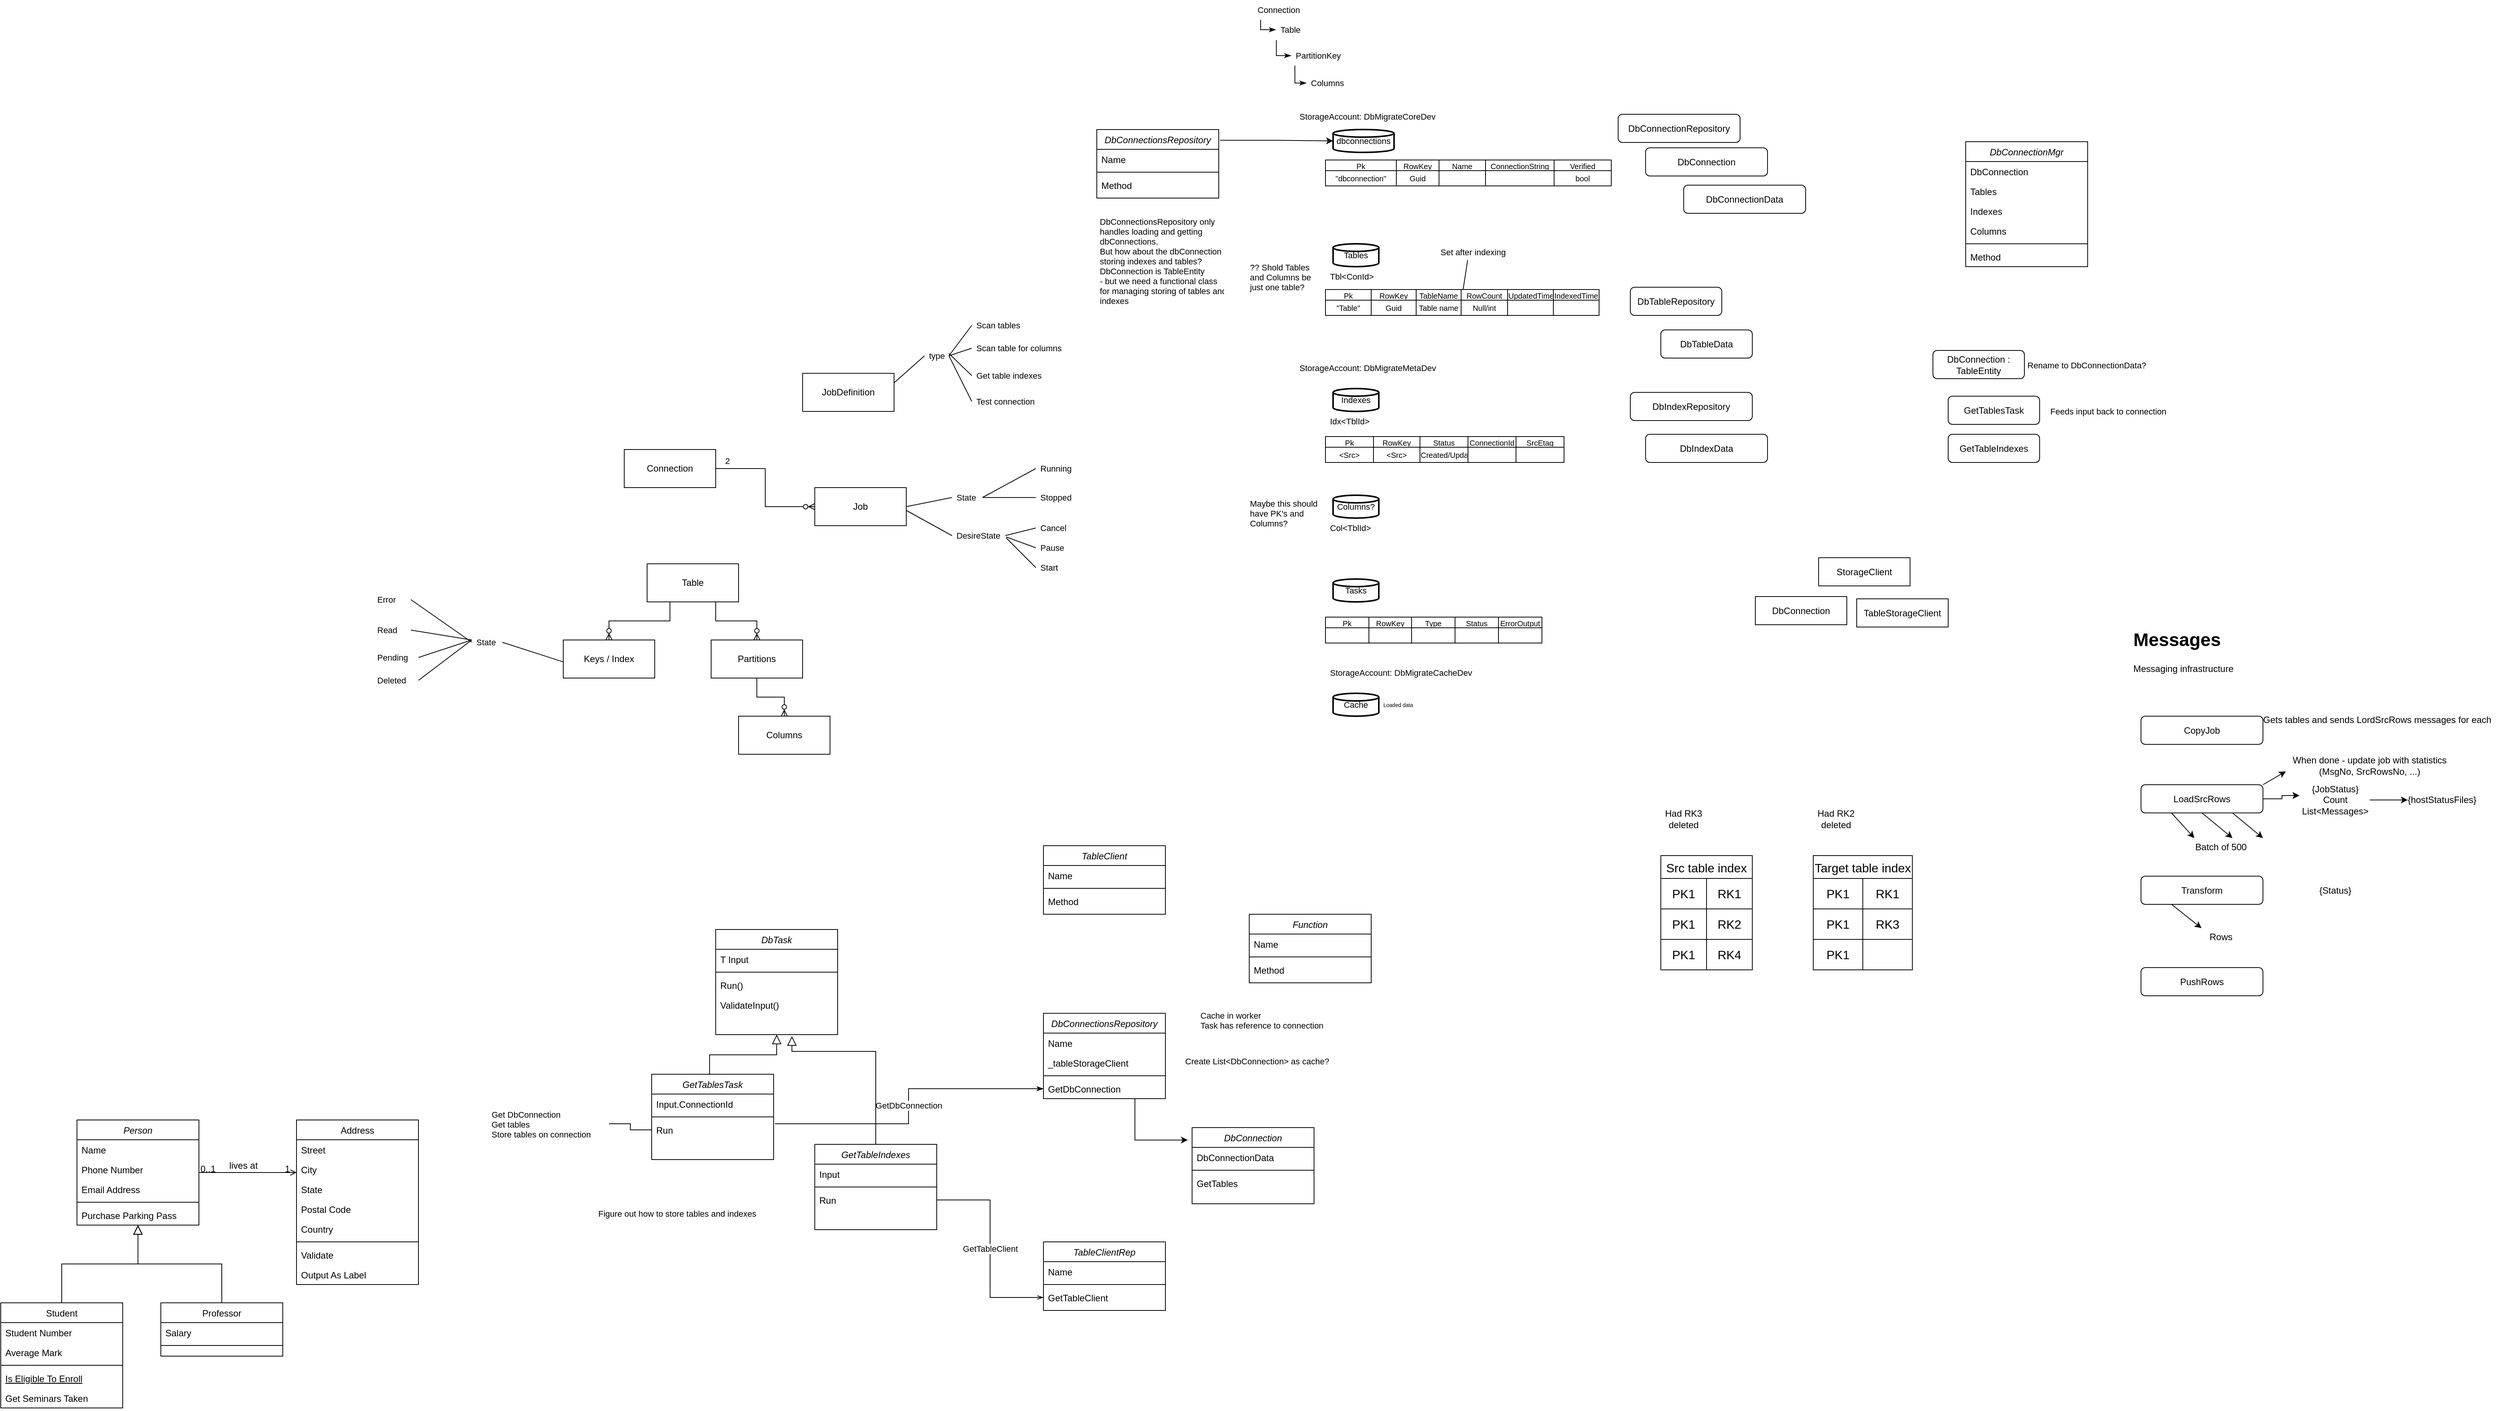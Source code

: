 <mxfile version="21.2.1" type="device">
  <diagram id="C5RBs43oDa-KdzZeNtuy" name="Page-1">
    <mxGraphModel dx="2707" dy="2575" grid="1" gridSize="10" guides="1" tooltips="1" connect="1" arrows="1" fold="1" page="1" pageScale="1" pageWidth="827" pageHeight="1169" math="0" shadow="0">
      <root>
        <mxCell id="WIyWlLk6GJQsqaUBKTNV-0" />
        <mxCell id="WIyWlLk6GJQsqaUBKTNV-1" parent="WIyWlLk6GJQsqaUBKTNV-0" />
        <mxCell id="zkfFHV4jXpPFQw0GAbJ--0" value="Person" style="swimlane;fontStyle=2;align=center;verticalAlign=top;childLayout=stackLayout;horizontal=1;startSize=26;horizontalStack=0;resizeParent=1;resizeLast=0;collapsible=1;marginBottom=0;rounded=0;shadow=0;strokeWidth=1;" parent="WIyWlLk6GJQsqaUBKTNV-1" vertex="1">
          <mxGeometry x="-658" y="920" width="160" height="138" as="geometry">
            <mxRectangle x="230" y="140" width="160" height="26" as="alternateBounds" />
          </mxGeometry>
        </mxCell>
        <mxCell id="zkfFHV4jXpPFQw0GAbJ--1" value="Name" style="text;align=left;verticalAlign=top;spacingLeft=4;spacingRight=4;overflow=hidden;rotatable=0;points=[[0,0.5],[1,0.5]];portConstraint=eastwest;" parent="zkfFHV4jXpPFQw0GAbJ--0" vertex="1">
          <mxGeometry y="26" width="160" height="26" as="geometry" />
        </mxCell>
        <mxCell id="zkfFHV4jXpPFQw0GAbJ--2" value="Phone Number" style="text;align=left;verticalAlign=top;spacingLeft=4;spacingRight=4;overflow=hidden;rotatable=0;points=[[0,0.5],[1,0.5]];portConstraint=eastwest;rounded=0;shadow=0;html=0;" parent="zkfFHV4jXpPFQw0GAbJ--0" vertex="1">
          <mxGeometry y="52" width="160" height="26" as="geometry" />
        </mxCell>
        <mxCell id="zkfFHV4jXpPFQw0GAbJ--3" value="Email Address" style="text;align=left;verticalAlign=top;spacingLeft=4;spacingRight=4;overflow=hidden;rotatable=0;points=[[0,0.5],[1,0.5]];portConstraint=eastwest;rounded=0;shadow=0;html=0;" parent="zkfFHV4jXpPFQw0GAbJ--0" vertex="1">
          <mxGeometry y="78" width="160" height="26" as="geometry" />
        </mxCell>
        <mxCell id="zkfFHV4jXpPFQw0GAbJ--4" value="" style="line;html=1;strokeWidth=1;align=left;verticalAlign=middle;spacingTop=-1;spacingLeft=3;spacingRight=3;rotatable=0;labelPosition=right;points=[];portConstraint=eastwest;" parent="zkfFHV4jXpPFQw0GAbJ--0" vertex="1">
          <mxGeometry y="104" width="160" height="8" as="geometry" />
        </mxCell>
        <mxCell id="zkfFHV4jXpPFQw0GAbJ--5" value="Purchase Parking Pass" style="text;align=left;verticalAlign=top;spacingLeft=4;spacingRight=4;overflow=hidden;rotatable=0;points=[[0,0.5],[1,0.5]];portConstraint=eastwest;" parent="zkfFHV4jXpPFQw0GAbJ--0" vertex="1">
          <mxGeometry y="112" width="160" height="26" as="geometry" />
        </mxCell>
        <mxCell id="zkfFHV4jXpPFQw0GAbJ--6" value="Student" style="swimlane;fontStyle=0;align=center;verticalAlign=top;childLayout=stackLayout;horizontal=1;startSize=26;horizontalStack=0;resizeParent=1;resizeLast=0;collapsible=1;marginBottom=0;rounded=0;shadow=0;strokeWidth=1;" parent="WIyWlLk6GJQsqaUBKTNV-1" vertex="1">
          <mxGeometry x="-758" y="1160" width="160" height="138" as="geometry">
            <mxRectangle x="130" y="380" width="160" height="26" as="alternateBounds" />
          </mxGeometry>
        </mxCell>
        <mxCell id="zkfFHV4jXpPFQw0GAbJ--7" value="Student Number" style="text;align=left;verticalAlign=top;spacingLeft=4;spacingRight=4;overflow=hidden;rotatable=0;points=[[0,0.5],[1,0.5]];portConstraint=eastwest;" parent="zkfFHV4jXpPFQw0GAbJ--6" vertex="1">
          <mxGeometry y="26" width="160" height="26" as="geometry" />
        </mxCell>
        <mxCell id="zkfFHV4jXpPFQw0GAbJ--8" value="Average Mark" style="text;align=left;verticalAlign=top;spacingLeft=4;spacingRight=4;overflow=hidden;rotatable=0;points=[[0,0.5],[1,0.5]];portConstraint=eastwest;rounded=0;shadow=0;html=0;" parent="zkfFHV4jXpPFQw0GAbJ--6" vertex="1">
          <mxGeometry y="52" width="160" height="26" as="geometry" />
        </mxCell>
        <mxCell id="zkfFHV4jXpPFQw0GAbJ--9" value="" style="line;html=1;strokeWidth=1;align=left;verticalAlign=middle;spacingTop=-1;spacingLeft=3;spacingRight=3;rotatable=0;labelPosition=right;points=[];portConstraint=eastwest;" parent="zkfFHV4jXpPFQw0GAbJ--6" vertex="1">
          <mxGeometry y="78" width="160" height="8" as="geometry" />
        </mxCell>
        <mxCell id="zkfFHV4jXpPFQw0GAbJ--10" value="Is Eligible To Enroll" style="text;align=left;verticalAlign=top;spacingLeft=4;spacingRight=4;overflow=hidden;rotatable=0;points=[[0,0.5],[1,0.5]];portConstraint=eastwest;fontStyle=4" parent="zkfFHV4jXpPFQw0GAbJ--6" vertex="1">
          <mxGeometry y="86" width="160" height="26" as="geometry" />
        </mxCell>
        <mxCell id="zkfFHV4jXpPFQw0GAbJ--11" value="Get Seminars Taken" style="text;align=left;verticalAlign=top;spacingLeft=4;spacingRight=4;overflow=hidden;rotatable=0;points=[[0,0.5],[1,0.5]];portConstraint=eastwest;" parent="zkfFHV4jXpPFQw0GAbJ--6" vertex="1">
          <mxGeometry y="112" width="160" height="26" as="geometry" />
        </mxCell>
        <mxCell id="zkfFHV4jXpPFQw0GAbJ--12" value="" style="endArrow=block;endSize=10;endFill=0;shadow=0;strokeWidth=1;rounded=0;edgeStyle=elbowEdgeStyle;elbow=vertical;" parent="WIyWlLk6GJQsqaUBKTNV-1" source="zkfFHV4jXpPFQw0GAbJ--6" target="zkfFHV4jXpPFQw0GAbJ--0" edge="1">
          <mxGeometry width="160" relative="1" as="geometry">
            <mxPoint x="-678" y="1003" as="sourcePoint" />
            <mxPoint x="-678" y="1003" as="targetPoint" />
          </mxGeometry>
        </mxCell>
        <mxCell id="zkfFHV4jXpPFQw0GAbJ--13" value="Professor" style="swimlane;fontStyle=0;align=center;verticalAlign=top;childLayout=stackLayout;horizontal=1;startSize=26;horizontalStack=0;resizeParent=1;resizeLast=0;collapsible=1;marginBottom=0;rounded=0;shadow=0;strokeWidth=1;" parent="WIyWlLk6GJQsqaUBKTNV-1" vertex="1">
          <mxGeometry x="-548" y="1160" width="160" height="70" as="geometry">
            <mxRectangle x="340" y="380" width="170" height="26" as="alternateBounds" />
          </mxGeometry>
        </mxCell>
        <mxCell id="zkfFHV4jXpPFQw0GAbJ--14" value="Salary" style="text;align=left;verticalAlign=top;spacingLeft=4;spacingRight=4;overflow=hidden;rotatable=0;points=[[0,0.5],[1,0.5]];portConstraint=eastwest;" parent="zkfFHV4jXpPFQw0GAbJ--13" vertex="1">
          <mxGeometry y="26" width="160" height="26" as="geometry" />
        </mxCell>
        <mxCell id="zkfFHV4jXpPFQw0GAbJ--15" value="" style="line;html=1;strokeWidth=1;align=left;verticalAlign=middle;spacingTop=-1;spacingLeft=3;spacingRight=3;rotatable=0;labelPosition=right;points=[];portConstraint=eastwest;" parent="zkfFHV4jXpPFQw0GAbJ--13" vertex="1">
          <mxGeometry y="52" width="160" height="8" as="geometry" />
        </mxCell>
        <mxCell id="zkfFHV4jXpPFQw0GAbJ--16" value="" style="endArrow=block;endSize=10;endFill=0;shadow=0;strokeWidth=1;rounded=0;edgeStyle=elbowEdgeStyle;elbow=vertical;" parent="WIyWlLk6GJQsqaUBKTNV-1" source="zkfFHV4jXpPFQw0GAbJ--13" target="zkfFHV4jXpPFQw0GAbJ--0" edge="1">
          <mxGeometry width="160" relative="1" as="geometry">
            <mxPoint x="-668" y="1173" as="sourcePoint" />
            <mxPoint x="-568" y="1071" as="targetPoint" />
          </mxGeometry>
        </mxCell>
        <mxCell id="zkfFHV4jXpPFQw0GAbJ--17" value="Address" style="swimlane;fontStyle=0;align=center;verticalAlign=top;childLayout=stackLayout;horizontal=1;startSize=26;horizontalStack=0;resizeParent=1;resizeLast=0;collapsible=1;marginBottom=0;rounded=0;shadow=0;strokeWidth=1;" parent="WIyWlLk6GJQsqaUBKTNV-1" vertex="1">
          <mxGeometry x="-370" y="920" width="160" height="216" as="geometry">
            <mxRectangle x="550" y="140" width="160" height="26" as="alternateBounds" />
          </mxGeometry>
        </mxCell>
        <mxCell id="zkfFHV4jXpPFQw0GAbJ--18" value="Street" style="text;align=left;verticalAlign=top;spacingLeft=4;spacingRight=4;overflow=hidden;rotatable=0;points=[[0,0.5],[1,0.5]];portConstraint=eastwest;" parent="zkfFHV4jXpPFQw0GAbJ--17" vertex="1">
          <mxGeometry y="26" width="160" height="26" as="geometry" />
        </mxCell>
        <mxCell id="zkfFHV4jXpPFQw0GAbJ--19" value="City" style="text;align=left;verticalAlign=top;spacingLeft=4;spacingRight=4;overflow=hidden;rotatable=0;points=[[0,0.5],[1,0.5]];portConstraint=eastwest;rounded=0;shadow=0;html=0;" parent="zkfFHV4jXpPFQw0GAbJ--17" vertex="1">
          <mxGeometry y="52" width="160" height="26" as="geometry" />
        </mxCell>
        <mxCell id="zkfFHV4jXpPFQw0GAbJ--20" value="State" style="text;align=left;verticalAlign=top;spacingLeft=4;spacingRight=4;overflow=hidden;rotatable=0;points=[[0,0.5],[1,0.5]];portConstraint=eastwest;rounded=0;shadow=0;html=0;" parent="zkfFHV4jXpPFQw0GAbJ--17" vertex="1">
          <mxGeometry y="78" width="160" height="26" as="geometry" />
        </mxCell>
        <mxCell id="zkfFHV4jXpPFQw0GAbJ--21" value="Postal Code" style="text;align=left;verticalAlign=top;spacingLeft=4;spacingRight=4;overflow=hidden;rotatable=0;points=[[0,0.5],[1,0.5]];portConstraint=eastwest;rounded=0;shadow=0;html=0;" parent="zkfFHV4jXpPFQw0GAbJ--17" vertex="1">
          <mxGeometry y="104" width="160" height="26" as="geometry" />
        </mxCell>
        <mxCell id="zkfFHV4jXpPFQw0GAbJ--22" value="Country" style="text;align=left;verticalAlign=top;spacingLeft=4;spacingRight=4;overflow=hidden;rotatable=0;points=[[0,0.5],[1,0.5]];portConstraint=eastwest;rounded=0;shadow=0;html=0;" parent="zkfFHV4jXpPFQw0GAbJ--17" vertex="1">
          <mxGeometry y="130" width="160" height="26" as="geometry" />
        </mxCell>
        <mxCell id="zkfFHV4jXpPFQw0GAbJ--23" value="" style="line;html=1;strokeWidth=1;align=left;verticalAlign=middle;spacingTop=-1;spacingLeft=3;spacingRight=3;rotatable=0;labelPosition=right;points=[];portConstraint=eastwest;" parent="zkfFHV4jXpPFQw0GAbJ--17" vertex="1">
          <mxGeometry y="156" width="160" height="8" as="geometry" />
        </mxCell>
        <mxCell id="zkfFHV4jXpPFQw0GAbJ--24" value="Validate" style="text;align=left;verticalAlign=top;spacingLeft=4;spacingRight=4;overflow=hidden;rotatable=0;points=[[0,0.5],[1,0.5]];portConstraint=eastwest;" parent="zkfFHV4jXpPFQw0GAbJ--17" vertex="1">
          <mxGeometry y="164" width="160" height="26" as="geometry" />
        </mxCell>
        <mxCell id="zkfFHV4jXpPFQw0GAbJ--25" value="Output As Label" style="text;align=left;verticalAlign=top;spacingLeft=4;spacingRight=4;overflow=hidden;rotatable=0;points=[[0,0.5],[1,0.5]];portConstraint=eastwest;" parent="zkfFHV4jXpPFQw0GAbJ--17" vertex="1">
          <mxGeometry y="190" width="160" height="26" as="geometry" />
        </mxCell>
        <mxCell id="zkfFHV4jXpPFQw0GAbJ--26" value="" style="endArrow=open;shadow=0;strokeWidth=1;rounded=0;endFill=1;edgeStyle=elbowEdgeStyle;elbow=vertical;" parent="WIyWlLk6GJQsqaUBKTNV-1" source="zkfFHV4jXpPFQw0GAbJ--0" target="zkfFHV4jXpPFQw0GAbJ--17" edge="1">
          <mxGeometry x="0.5" y="41" relative="1" as="geometry">
            <mxPoint x="-498" y="992" as="sourcePoint" />
            <mxPoint x="-338" y="992" as="targetPoint" />
            <mxPoint x="-40" y="32" as="offset" />
          </mxGeometry>
        </mxCell>
        <mxCell id="zkfFHV4jXpPFQw0GAbJ--27" value="0..1" style="resizable=0;align=left;verticalAlign=bottom;labelBackgroundColor=none;fontSize=12;" parent="zkfFHV4jXpPFQw0GAbJ--26" connectable="0" vertex="1">
          <mxGeometry x="-1" relative="1" as="geometry">
            <mxPoint y="4" as="offset" />
          </mxGeometry>
        </mxCell>
        <mxCell id="zkfFHV4jXpPFQw0GAbJ--28" value="1" style="resizable=0;align=right;verticalAlign=bottom;labelBackgroundColor=none;fontSize=12;" parent="zkfFHV4jXpPFQw0GAbJ--26" connectable="0" vertex="1">
          <mxGeometry x="1" relative="1" as="geometry">
            <mxPoint x="-7" y="4" as="offset" />
          </mxGeometry>
        </mxCell>
        <mxCell id="zkfFHV4jXpPFQw0GAbJ--29" value="lives at" style="text;html=1;resizable=0;points=[];;align=center;verticalAlign=middle;labelBackgroundColor=none;rounded=0;shadow=0;strokeWidth=1;fontSize=12;" parent="zkfFHV4jXpPFQw0GAbJ--26" vertex="1" connectable="0">
          <mxGeometry x="0.5" y="49" relative="1" as="geometry">
            <mxPoint x="-38" y="40" as="offset" />
          </mxGeometry>
        </mxCell>
        <mxCell id="wpPsD-8yfE-4pLZhLVsP-2" style="edgeStyle=orthogonalEdgeStyle;rounded=0;orthogonalLoop=1;jettySize=auto;html=1;exitX=1;exitY=0.5;exitDx=0;exitDy=0;entryX=0;entryY=0.5;entryDx=0;entryDy=0;endArrow=ERzeroToMany;endFill=0;strokeWidth=1;" parent="WIyWlLk6GJQsqaUBKTNV-1" source="wpPsD-8yfE-4pLZhLVsP-0" target="wpPsD-8yfE-4pLZhLVsP-1" edge="1">
          <mxGeometry relative="1" as="geometry" />
        </mxCell>
        <mxCell id="wpPsD-8yfE-4pLZhLVsP-0" value="Connection" style="rounded=0;whiteSpace=wrap;html=1;" parent="WIyWlLk6GJQsqaUBKTNV-1" vertex="1">
          <mxGeometry x="60" y="40" width="120" height="50" as="geometry" />
        </mxCell>
        <mxCell id="wpPsD-8yfE-4pLZhLVsP-1" value="Job" style="rounded=0;whiteSpace=wrap;html=1;" parent="WIyWlLk6GJQsqaUBKTNV-1" vertex="1">
          <mxGeometry x="310" y="90" width="120" height="50" as="geometry" />
        </mxCell>
        <mxCell id="wpPsD-8yfE-4pLZhLVsP-7" value="2" style="text;html=1;align=center;verticalAlign=middle;resizable=0;points=[];autosize=1;strokeColor=none;fillColor=none;fontSize=11;fontFamily=Helvetica;fontColor=default;" parent="WIyWlLk6GJQsqaUBKTNV-1" vertex="1">
          <mxGeometry x="180" y="40" width="30" height="30" as="geometry" />
        </mxCell>
        <mxCell id="wpPsD-8yfE-4pLZhLVsP-10" style="shape=connector;rounded=0;orthogonalLoop=1;jettySize=auto;html=1;exitX=1;exitY=0.25;exitDx=0;exitDy=0;entryX=0;entryY=0.5;entryDx=0;entryDy=0;labelBackgroundColor=default;strokeColor=default;fontFamily=Helvetica;fontSize=11;fontColor=default;endArrow=none;endFill=0;" parent="WIyWlLk6GJQsqaUBKTNV-1" source="wpPsD-8yfE-4pLZhLVsP-8" target="wpPsD-8yfE-4pLZhLVsP-9" edge="1">
          <mxGeometry relative="1" as="geometry" />
        </mxCell>
        <mxCell id="wpPsD-8yfE-4pLZhLVsP-8" value="JobDefinition" style="rounded=0;whiteSpace=wrap;html=1;" parent="WIyWlLk6GJQsqaUBKTNV-1" vertex="1">
          <mxGeometry x="294" y="-60" width="120" height="50" as="geometry" />
        </mxCell>
        <mxCell id="wpPsD-8yfE-4pLZhLVsP-16" style="edgeStyle=none;shape=connector;rounded=0;orthogonalLoop=1;jettySize=auto;html=1;exitX=1;exitY=0.5;exitDx=0;exitDy=0;entryX=0;entryY=0.5;entryDx=0;entryDy=0;labelBackgroundColor=default;strokeColor=default;fontFamily=Helvetica;fontSize=11;fontColor=default;endArrow=none;endFill=0;" parent="WIyWlLk6GJQsqaUBKTNV-1" source="wpPsD-8yfE-4pLZhLVsP-9" target="wpPsD-8yfE-4pLZhLVsP-11" edge="1">
          <mxGeometry relative="1" as="geometry" />
        </mxCell>
        <mxCell id="wpPsD-8yfE-4pLZhLVsP-17" style="edgeStyle=none;shape=connector;rounded=0;orthogonalLoop=1;jettySize=auto;html=1;exitX=1;exitY=0.5;exitDx=0;exitDy=0;entryX=0;entryY=0.5;entryDx=0;entryDy=0;labelBackgroundColor=default;strokeColor=default;fontFamily=Helvetica;fontSize=11;fontColor=default;endArrow=none;endFill=0;" parent="WIyWlLk6GJQsqaUBKTNV-1" source="wpPsD-8yfE-4pLZhLVsP-9" target="wpPsD-8yfE-4pLZhLVsP-12" edge="1">
          <mxGeometry relative="1" as="geometry" />
        </mxCell>
        <mxCell id="wpPsD-8yfE-4pLZhLVsP-9" value="type" style="text;strokeColor=none;fillColor=none;align=left;verticalAlign=top;spacingLeft=4;spacingRight=4;overflow=hidden;rotatable=0;points=[[0,0.5],[1,0.5]];portConstraint=eastwest;fontSize=11;fontFamily=Helvetica;fontColor=default;" parent="WIyWlLk6GJQsqaUBKTNV-1" vertex="1">
          <mxGeometry x="454" y="-96" width="32" height="26" as="geometry" />
        </mxCell>
        <mxCell id="wpPsD-8yfE-4pLZhLVsP-11" value="Scan tables" style="text;strokeColor=none;fillColor=none;align=left;verticalAlign=top;spacingLeft=4;spacingRight=4;overflow=hidden;rotatable=0;points=[[0,0.5],[1,0.5]];portConstraint=eastwest;fontSize=11;fontFamily=Helvetica;fontColor=default;" parent="WIyWlLk6GJQsqaUBKTNV-1" vertex="1">
          <mxGeometry x="516" y="-136" width="80" height="26" as="geometry" />
        </mxCell>
        <mxCell id="wpPsD-8yfE-4pLZhLVsP-12" value="Scan table for columns" style="text;strokeColor=none;fillColor=none;align=left;verticalAlign=top;spacingLeft=4;spacingRight=4;overflow=hidden;rotatable=0;points=[[0,0.5],[1,0.5]];portConstraint=eastwest;fontSize=11;fontFamily=Helvetica;fontColor=default;" parent="WIyWlLk6GJQsqaUBKTNV-1" vertex="1">
          <mxGeometry x="516" y="-106" width="124" height="26" as="geometry" />
        </mxCell>
        <mxCell id="wpPsD-8yfE-4pLZhLVsP-18" style="edgeStyle=none;shape=connector;rounded=0;orthogonalLoop=1;jettySize=auto;html=1;exitX=0;exitY=0.5;exitDx=0;exitDy=0;labelBackgroundColor=default;strokeColor=default;fontFamily=Helvetica;fontSize=11;fontColor=default;endArrow=none;endFill=0;" parent="WIyWlLk6GJQsqaUBKTNV-1" source="wpPsD-8yfE-4pLZhLVsP-13" edge="1">
          <mxGeometry relative="1" as="geometry">
            <mxPoint x="486" y="-86" as="targetPoint" />
          </mxGeometry>
        </mxCell>
        <mxCell id="wpPsD-8yfE-4pLZhLVsP-13" value="Get table indexes" style="text;strokeColor=none;fillColor=none;align=left;verticalAlign=top;spacingLeft=4;spacingRight=4;overflow=hidden;rotatable=0;points=[[0,0.5],[1,0.5]];portConstraint=eastwest;fontSize=11;fontFamily=Helvetica;fontColor=default;" parent="WIyWlLk6GJQsqaUBKTNV-1" vertex="1">
          <mxGeometry x="516" y="-70" width="104" height="26" as="geometry" />
        </mxCell>
        <mxCell id="wpPsD-8yfE-4pLZhLVsP-19" style="edgeStyle=none;shape=connector;rounded=0;orthogonalLoop=1;jettySize=auto;html=1;exitX=0;exitY=0.5;exitDx=0;exitDy=0;entryX=1;entryY=0.5;entryDx=0;entryDy=0;labelBackgroundColor=default;strokeColor=default;fontFamily=Helvetica;fontSize=11;fontColor=default;endArrow=none;endFill=0;" parent="WIyWlLk6GJQsqaUBKTNV-1" source="wpPsD-8yfE-4pLZhLVsP-14" target="wpPsD-8yfE-4pLZhLVsP-9" edge="1">
          <mxGeometry relative="1" as="geometry" />
        </mxCell>
        <mxCell id="wpPsD-8yfE-4pLZhLVsP-14" value="Test connection" style="text;strokeColor=none;fillColor=none;align=left;verticalAlign=top;spacingLeft=4;spacingRight=4;overflow=hidden;rotatable=0;points=[[0,0.5],[1,0.5]];portConstraint=eastwest;fontSize=11;fontFamily=Helvetica;fontColor=default;" parent="WIyWlLk6GJQsqaUBKTNV-1" vertex="1">
          <mxGeometry x="516" y="-36" width="104" height="26" as="geometry" />
        </mxCell>
        <mxCell id="wpPsD-8yfE-4pLZhLVsP-25" style="edgeStyle=none;shape=connector;rounded=0;orthogonalLoop=1;jettySize=auto;html=1;exitX=1;exitY=0.5;exitDx=0;exitDy=0;entryX=0;entryY=0.5;entryDx=0;entryDy=0;labelBackgroundColor=default;strokeColor=default;fontFamily=Helvetica;fontSize=11;fontColor=default;endArrow=none;endFill=0;" parent="WIyWlLk6GJQsqaUBKTNV-1" source="wpPsD-8yfE-4pLZhLVsP-21" target="wpPsD-8yfE-4pLZhLVsP-23" edge="1">
          <mxGeometry relative="1" as="geometry" />
        </mxCell>
        <mxCell id="wpPsD-8yfE-4pLZhLVsP-33" style="edgeStyle=none;shape=connector;rounded=0;orthogonalLoop=1;jettySize=auto;html=1;exitX=0;exitY=0.5;exitDx=0;exitDy=0;entryX=1;entryY=0.5;entryDx=0;entryDy=0;labelBackgroundColor=default;strokeColor=default;fontFamily=Helvetica;fontSize=11;fontColor=default;endArrow=none;endFill=0;" parent="WIyWlLk6GJQsqaUBKTNV-1" source="wpPsD-8yfE-4pLZhLVsP-21" target="wpPsD-8yfE-4pLZhLVsP-1" edge="1">
          <mxGeometry relative="1" as="geometry" />
        </mxCell>
        <mxCell id="wpPsD-8yfE-4pLZhLVsP-21" value="State" style="text;strokeColor=none;fillColor=none;align=left;verticalAlign=top;spacingLeft=4;spacingRight=4;overflow=hidden;rotatable=0;points=[[0,0.5],[1,0.5]];portConstraint=eastwest;fontSize=11;fontFamily=Helvetica;fontColor=default;" parent="WIyWlLk6GJQsqaUBKTNV-1" vertex="1">
          <mxGeometry x="490" y="90" width="40" height="26" as="geometry" />
        </mxCell>
        <mxCell id="wpPsD-8yfE-4pLZhLVsP-30" style="edgeStyle=none;shape=connector;rounded=0;orthogonalLoop=1;jettySize=auto;html=1;exitX=1;exitY=0.5;exitDx=0;exitDy=0;entryX=0;entryY=0.5;entryDx=0;entryDy=0;labelBackgroundColor=default;strokeColor=default;fontFamily=Helvetica;fontSize=11;fontColor=default;endArrow=none;endFill=0;" parent="WIyWlLk6GJQsqaUBKTNV-1" source="wpPsD-8yfE-4pLZhLVsP-22" target="wpPsD-8yfE-4pLZhLVsP-27" edge="1">
          <mxGeometry relative="1" as="geometry" />
        </mxCell>
        <mxCell id="wpPsD-8yfE-4pLZhLVsP-34" style="edgeStyle=none;shape=connector;rounded=0;orthogonalLoop=1;jettySize=auto;html=1;exitX=0;exitY=0.5;exitDx=0;exitDy=0;entryX=1.001;entryY=0.6;entryDx=0;entryDy=0;entryPerimeter=0;labelBackgroundColor=default;strokeColor=default;fontFamily=Helvetica;fontSize=11;fontColor=default;endArrow=none;endFill=0;" parent="WIyWlLk6GJQsqaUBKTNV-1" source="wpPsD-8yfE-4pLZhLVsP-22" target="wpPsD-8yfE-4pLZhLVsP-1" edge="1">
          <mxGeometry relative="1" as="geometry" />
        </mxCell>
        <mxCell id="wpPsD-8yfE-4pLZhLVsP-22" value="DesireState" style="text;strokeColor=none;fillColor=none;align=left;verticalAlign=top;spacingLeft=4;spacingRight=4;overflow=hidden;rotatable=0;points=[[0,0.5],[1,0.5]];portConstraint=eastwest;fontSize=11;fontFamily=Helvetica;fontColor=default;" parent="WIyWlLk6GJQsqaUBKTNV-1" vertex="1">
          <mxGeometry x="490" y="140" width="70" height="26" as="geometry" />
        </mxCell>
        <mxCell id="wpPsD-8yfE-4pLZhLVsP-23" value="Running" style="text;strokeColor=none;fillColor=none;align=left;verticalAlign=top;spacingLeft=4;spacingRight=4;overflow=hidden;rotatable=0;points=[[0,0.5],[1,0.5]];portConstraint=eastwest;fontSize=11;fontFamily=Helvetica;fontColor=default;" parent="WIyWlLk6GJQsqaUBKTNV-1" vertex="1">
          <mxGeometry x="600" y="52" width="60" height="26" as="geometry" />
        </mxCell>
        <mxCell id="wpPsD-8yfE-4pLZhLVsP-26" style="edgeStyle=none;shape=connector;rounded=0;orthogonalLoop=1;jettySize=auto;html=1;exitX=0;exitY=0.5;exitDx=0;exitDy=0;labelBackgroundColor=default;strokeColor=default;fontFamily=Helvetica;fontSize=11;fontColor=default;endArrow=none;endFill=0;entryX=1;entryY=0.5;entryDx=0;entryDy=0;" parent="WIyWlLk6GJQsqaUBKTNV-1" source="wpPsD-8yfE-4pLZhLVsP-24" target="wpPsD-8yfE-4pLZhLVsP-21" edge="1">
          <mxGeometry relative="1" as="geometry">
            <mxPoint x="550" y="102.857" as="targetPoint" />
          </mxGeometry>
        </mxCell>
        <mxCell id="wpPsD-8yfE-4pLZhLVsP-24" value="Stopped" style="text;strokeColor=none;fillColor=none;align=left;verticalAlign=top;spacingLeft=4;spacingRight=4;overflow=hidden;rotatable=0;points=[[0,0.5],[1,0.5]];portConstraint=eastwest;fontSize=11;fontFamily=Helvetica;fontColor=default;" parent="WIyWlLk6GJQsqaUBKTNV-1" vertex="1">
          <mxGeometry x="600" y="90" width="60" height="26" as="geometry" />
        </mxCell>
        <mxCell id="wpPsD-8yfE-4pLZhLVsP-27" value="Cancel" style="text;strokeColor=none;fillColor=none;align=left;verticalAlign=top;spacingLeft=4;spacingRight=4;overflow=hidden;rotatable=0;points=[[0,0.5],[1,0.5]];portConstraint=eastwest;fontSize=11;fontFamily=Helvetica;fontColor=default;" parent="WIyWlLk6GJQsqaUBKTNV-1" vertex="1">
          <mxGeometry x="600" y="130" width="60" height="26" as="geometry" />
        </mxCell>
        <mxCell id="wpPsD-8yfE-4pLZhLVsP-31" style="edgeStyle=none;shape=connector;rounded=0;orthogonalLoop=1;jettySize=auto;html=1;exitX=0;exitY=0.5;exitDx=0;exitDy=0;labelBackgroundColor=default;strokeColor=default;fontFamily=Helvetica;fontSize=11;fontColor=default;endArrow=none;endFill=0;entryX=1.014;entryY=0.568;entryDx=0;entryDy=0;entryPerimeter=0;" parent="WIyWlLk6GJQsqaUBKTNV-1" source="wpPsD-8yfE-4pLZhLVsP-28" target="wpPsD-8yfE-4pLZhLVsP-22" edge="1">
          <mxGeometry relative="1" as="geometry">
            <mxPoint x="560" y="150" as="targetPoint" />
          </mxGeometry>
        </mxCell>
        <mxCell id="wpPsD-8yfE-4pLZhLVsP-28" value="Pause" style="text;strokeColor=none;fillColor=none;align=left;verticalAlign=top;spacingLeft=4;spacingRight=4;overflow=hidden;rotatable=0;points=[[0,0.5],[1,0.5]];portConstraint=eastwest;fontSize=11;fontFamily=Helvetica;fontColor=default;" parent="WIyWlLk6GJQsqaUBKTNV-1" vertex="1">
          <mxGeometry x="600" y="156" width="60" height="26" as="geometry" />
        </mxCell>
        <mxCell id="wpPsD-8yfE-4pLZhLVsP-32" style="edgeStyle=none;shape=connector;rounded=0;orthogonalLoop=1;jettySize=auto;html=1;exitX=0;exitY=0.5;exitDx=0;exitDy=0;entryX=1.017;entryY=0.621;entryDx=0;entryDy=0;entryPerimeter=0;labelBackgroundColor=default;strokeColor=default;fontFamily=Helvetica;fontSize=11;fontColor=default;endArrow=none;endFill=0;" parent="WIyWlLk6GJQsqaUBKTNV-1" source="wpPsD-8yfE-4pLZhLVsP-29" target="wpPsD-8yfE-4pLZhLVsP-22" edge="1">
          <mxGeometry relative="1" as="geometry" />
        </mxCell>
        <mxCell id="wpPsD-8yfE-4pLZhLVsP-29" value="Start" style="text;strokeColor=none;fillColor=none;align=left;verticalAlign=top;spacingLeft=4;spacingRight=4;overflow=hidden;rotatable=0;points=[[0,0.5],[1,0.5]];portConstraint=eastwest;fontSize=11;fontFamily=Helvetica;fontColor=default;" parent="WIyWlLk6GJQsqaUBKTNV-1" vertex="1">
          <mxGeometry x="600" y="182" width="60" height="26" as="geometry" />
        </mxCell>
        <mxCell id="wpPsD-8yfE-4pLZhLVsP-50" style="edgeStyle=orthogonalEdgeStyle;shape=connector;rounded=0;orthogonalLoop=1;jettySize=auto;html=1;exitX=0.25;exitY=1;exitDx=0;exitDy=0;labelBackgroundColor=default;strokeColor=default;strokeWidth=1;fontFamily=Helvetica;fontSize=11;fontColor=default;endArrow=ERzeroToMany;endFill=0;" parent="WIyWlLk6GJQsqaUBKTNV-1" source="wpPsD-8yfE-4pLZhLVsP-35" target="wpPsD-8yfE-4pLZhLVsP-36" edge="1">
          <mxGeometry relative="1" as="geometry" />
        </mxCell>
        <mxCell id="wpPsD-8yfE-4pLZhLVsP-51" style="edgeStyle=orthogonalEdgeStyle;shape=connector;rounded=0;orthogonalLoop=1;jettySize=auto;html=1;exitX=0.75;exitY=1;exitDx=0;exitDy=0;entryX=0.5;entryY=0;entryDx=0;entryDy=0;labelBackgroundColor=default;strokeColor=default;strokeWidth=1;fontFamily=Helvetica;fontSize=11;fontColor=default;endArrow=ERzeroToMany;endFill=0;" parent="WIyWlLk6GJQsqaUBKTNV-1" source="wpPsD-8yfE-4pLZhLVsP-35" target="wpPsD-8yfE-4pLZhLVsP-37" edge="1">
          <mxGeometry relative="1" as="geometry" />
        </mxCell>
        <mxCell id="wpPsD-8yfE-4pLZhLVsP-35" value="Table" style="rounded=0;whiteSpace=wrap;html=1;" parent="WIyWlLk6GJQsqaUBKTNV-1" vertex="1">
          <mxGeometry x="90" y="190" width="120" height="50" as="geometry" />
        </mxCell>
        <mxCell id="wpPsD-8yfE-4pLZhLVsP-36" value="Keys / Index" style="rounded=0;whiteSpace=wrap;html=1;" parent="WIyWlLk6GJQsqaUBKTNV-1" vertex="1">
          <mxGeometry x="-20" y="290" width="120" height="50" as="geometry" />
        </mxCell>
        <mxCell id="wpPsD-8yfE-4pLZhLVsP-52" style="edgeStyle=orthogonalEdgeStyle;shape=connector;rounded=0;orthogonalLoop=1;jettySize=auto;html=1;exitX=0.5;exitY=1;exitDx=0;exitDy=0;entryX=0.5;entryY=0;entryDx=0;entryDy=0;labelBackgroundColor=default;strokeColor=default;strokeWidth=1;fontFamily=Helvetica;fontSize=11;fontColor=default;endArrow=ERzeroToMany;endFill=0;" parent="WIyWlLk6GJQsqaUBKTNV-1" source="wpPsD-8yfE-4pLZhLVsP-37" target="wpPsD-8yfE-4pLZhLVsP-38" edge="1">
          <mxGeometry relative="1" as="geometry" />
        </mxCell>
        <mxCell id="wpPsD-8yfE-4pLZhLVsP-37" value="Partitions" style="rounded=0;whiteSpace=wrap;html=1;" parent="WIyWlLk6GJQsqaUBKTNV-1" vertex="1">
          <mxGeometry x="174" y="290" width="120" height="50" as="geometry" />
        </mxCell>
        <mxCell id="wpPsD-8yfE-4pLZhLVsP-38" value="Columns" style="rounded=0;whiteSpace=wrap;html=1;" parent="WIyWlLk6GJQsqaUBKTNV-1" vertex="1">
          <mxGeometry x="210" y="390" width="120" height="50" as="geometry" />
        </mxCell>
        <mxCell id="wpPsD-8yfE-4pLZhLVsP-48" style="edgeStyle=none;shape=connector;rounded=0;orthogonalLoop=1;jettySize=auto;html=1;exitX=1;exitY=0.5;exitDx=0;exitDy=0;entryX=0.001;entryY=0.576;entryDx=0;entryDy=0;entryPerimeter=0;labelBackgroundColor=default;strokeColor=default;fontFamily=Helvetica;fontSize=11;fontColor=default;endArrow=none;endFill=0;" parent="WIyWlLk6GJQsqaUBKTNV-1" source="wpPsD-8yfE-4pLZhLVsP-39" target="wpPsD-8yfE-4pLZhLVsP-36" edge="1">
          <mxGeometry relative="1" as="geometry" />
        </mxCell>
        <mxCell id="wpPsD-8yfE-4pLZhLVsP-39" value="State" style="text;strokeColor=none;fillColor=none;align=left;verticalAlign=top;spacingLeft=4;spacingRight=4;overflow=hidden;rotatable=0;points=[[0,0.5],[1,0.5]];portConstraint=eastwest;fontSize=11;fontFamily=Helvetica;fontColor=default;" parent="WIyWlLk6GJQsqaUBKTNV-1" vertex="1">
          <mxGeometry x="-140" y="280" width="40" height="26" as="geometry" />
        </mxCell>
        <mxCell id="wpPsD-8yfE-4pLZhLVsP-44" style="edgeStyle=none;shape=connector;rounded=0;orthogonalLoop=1;jettySize=auto;html=1;exitX=1;exitY=0.5;exitDx=0;exitDy=0;entryX=0;entryY=0.5;entryDx=0;entryDy=0;labelBackgroundColor=default;strokeColor=default;fontFamily=Helvetica;fontSize=11;fontColor=default;endArrow=none;endFill=0;" parent="WIyWlLk6GJQsqaUBKTNV-1" source="wpPsD-8yfE-4pLZhLVsP-40" target="wpPsD-8yfE-4pLZhLVsP-39" edge="1">
          <mxGeometry relative="1" as="geometry" />
        </mxCell>
        <mxCell id="wpPsD-8yfE-4pLZhLVsP-40" value="Error" style="text;strokeColor=none;fillColor=none;align=left;verticalAlign=top;spacingLeft=4;spacingRight=4;overflow=hidden;rotatable=0;points=[[0,0.5],[1,0.5]];portConstraint=eastwest;fontSize=11;fontFamily=Helvetica;fontColor=default;" parent="WIyWlLk6GJQsqaUBKTNV-1" vertex="1">
          <mxGeometry x="-270" y="224" width="50" height="26" as="geometry" />
        </mxCell>
        <mxCell id="wpPsD-8yfE-4pLZhLVsP-45" style="edgeStyle=none;shape=connector;rounded=0;orthogonalLoop=1;jettySize=auto;html=1;exitX=1;exitY=0.5;exitDx=0;exitDy=0;labelBackgroundColor=default;strokeColor=default;fontFamily=Helvetica;fontSize=11;fontColor=default;endArrow=none;endFill=0;" parent="WIyWlLk6GJQsqaUBKTNV-1" source="wpPsD-8yfE-4pLZhLVsP-41" edge="1">
          <mxGeometry relative="1" as="geometry">
            <mxPoint x="-140" y="290" as="targetPoint" />
          </mxGeometry>
        </mxCell>
        <mxCell id="wpPsD-8yfE-4pLZhLVsP-41" value="Read" style="text;strokeColor=none;fillColor=none;align=left;verticalAlign=top;spacingLeft=4;spacingRight=4;overflow=hidden;rotatable=0;points=[[0,0.5],[1,0.5]];portConstraint=eastwest;fontSize=11;fontFamily=Helvetica;fontColor=default;" parent="WIyWlLk6GJQsqaUBKTNV-1" vertex="1">
          <mxGeometry x="-270" y="264" width="50" height="26" as="geometry" />
        </mxCell>
        <mxCell id="wpPsD-8yfE-4pLZhLVsP-46" style="edgeStyle=none;shape=connector;rounded=0;orthogonalLoop=1;jettySize=auto;html=1;exitX=1;exitY=0.5;exitDx=0;exitDy=0;labelBackgroundColor=default;strokeColor=default;fontFamily=Helvetica;fontSize=11;fontColor=default;endArrow=none;endFill=0;" parent="WIyWlLk6GJQsqaUBKTNV-1" source="wpPsD-8yfE-4pLZhLVsP-42" edge="1">
          <mxGeometry relative="1" as="geometry">
            <mxPoint x="-140" y="290" as="targetPoint" />
          </mxGeometry>
        </mxCell>
        <mxCell id="wpPsD-8yfE-4pLZhLVsP-42" value="Pending" style="text;strokeColor=none;fillColor=none;align=left;verticalAlign=top;spacingLeft=4;spacingRight=4;overflow=hidden;rotatable=0;points=[[0,0.5],[1,0.5]];portConstraint=eastwest;fontSize=11;fontFamily=Helvetica;fontColor=default;" parent="WIyWlLk6GJQsqaUBKTNV-1" vertex="1">
          <mxGeometry x="-270" y="300" width="60" height="26" as="geometry" />
        </mxCell>
        <mxCell id="wpPsD-8yfE-4pLZhLVsP-47" style="edgeStyle=none;shape=connector;rounded=0;orthogonalLoop=1;jettySize=auto;html=1;exitX=1;exitY=0.5;exitDx=0;exitDy=0;labelBackgroundColor=default;strokeColor=default;fontFamily=Helvetica;fontSize=11;fontColor=default;endArrow=none;endFill=0;" parent="WIyWlLk6GJQsqaUBKTNV-1" source="wpPsD-8yfE-4pLZhLVsP-43" edge="1">
          <mxGeometry relative="1" as="geometry">
            <mxPoint x="-140" y="290" as="targetPoint" />
          </mxGeometry>
        </mxCell>
        <mxCell id="wpPsD-8yfE-4pLZhLVsP-43" value="Deleted" style="text;strokeColor=none;fillColor=none;align=left;verticalAlign=top;spacingLeft=4;spacingRight=4;overflow=hidden;rotatable=0;points=[[0,0.5],[1,0.5]];portConstraint=eastwest;fontSize=11;fontFamily=Helvetica;fontColor=default;" parent="WIyWlLk6GJQsqaUBKTNV-1" vertex="1">
          <mxGeometry x="-270" y="330" width="60" height="26" as="geometry" />
        </mxCell>
        <mxCell id="wpPsD-8yfE-4pLZhLVsP-53" value="TableClient" style="swimlane;fontStyle=2;align=center;verticalAlign=top;childLayout=stackLayout;horizontal=1;startSize=26;horizontalStack=0;resizeParent=1;resizeLast=0;collapsible=1;marginBottom=0;rounded=0;shadow=0;strokeWidth=1;" parent="WIyWlLk6GJQsqaUBKTNV-1" vertex="1">
          <mxGeometry x="610" y="560" width="160" height="90" as="geometry">
            <mxRectangle x="230" y="140" width="160" height="26" as="alternateBounds" />
          </mxGeometry>
        </mxCell>
        <mxCell id="wpPsD-8yfE-4pLZhLVsP-54" value="Name" style="text;align=left;verticalAlign=top;spacingLeft=4;spacingRight=4;overflow=hidden;rotatable=0;points=[[0,0.5],[1,0.5]];portConstraint=eastwest;" parent="wpPsD-8yfE-4pLZhLVsP-53" vertex="1">
          <mxGeometry y="26" width="160" height="26" as="geometry" />
        </mxCell>
        <mxCell id="wpPsD-8yfE-4pLZhLVsP-57" value="" style="line;html=1;strokeWidth=1;align=left;verticalAlign=middle;spacingTop=-1;spacingLeft=3;spacingRight=3;rotatable=0;labelPosition=right;points=[];portConstraint=eastwest;" parent="wpPsD-8yfE-4pLZhLVsP-53" vertex="1">
          <mxGeometry y="52" width="160" height="8" as="geometry" />
        </mxCell>
        <mxCell id="wpPsD-8yfE-4pLZhLVsP-58" value="Method" style="text;align=left;verticalAlign=top;spacingLeft=4;spacingRight=4;overflow=hidden;rotatable=0;points=[[0,0.5],[1,0.5]];portConstraint=eastwest;" parent="wpPsD-8yfE-4pLZhLVsP-53" vertex="1">
          <mxGeometry y="60" width="160" height="26" as="geometry" />
        </mxCell>
        <mxCell id="wpPsD-8yfE-4pLZhLVsP-61" value="Function" style="swimlane;fontStyle=2;align=center;verticalAlign=top;childLayout=stackLayout;horizontal=1;startSize=26;horizontalStack=0;resizeParent=1;resizeLast=0;collapsible=1;marginBottom=0;rounded=0;shadow=0;strokeWidth=1;" parent="WIyWlLk6GJQsqaUBKTNV-1" vertex="1">
          <mxGeometry x="880" y="650" width="160" height="90" as="geometry">
            <mxRectangle x="230" y="140" width="160" height="26" as="alternateBounds" />
          </mxGeometry>
        </mxCell>
        <mxCell id="wpPsD-8yfE-4pLZhLVsP-62" value="Name" style="text;align=left;verticalAlign=top;spacingLeft=4;spacingRight=4;overflow=hidden;rotatable=0;points=[[0,0.5],[1,0.5]];portConstraint=eastwest;" parent="wpPsD-8yfE-4pLZhLVsP-61" vertex="1">
          <mxGeometry y="26" width="160" height="26" as="geometry" />
        </mxCell>
        <mxCell id="wpPsD-8yfE-4pLZhLVsP-63" value="" style="line;html=1;strokeWidth=1;align=left;verticalAlign=middle;spacingTop=-1;spacingLeft=3;spacingRight=3;rotatable=0;labelPosition=right;points=[];portConstraint=eastwest;" parent="wpPsD-8yfE-4pLZhLVsP-61" vertex="1">
          <mxGeometry y="52" width="160" height="8" as="geometry" />
        </mxCell>
        <mxCell id="wpPsD-8yfE-4pLZhLVsP-64" value="Method" style="text;align=left;verticalAlign=top;spacingLeft=4;spacingRight=4;overflow=hidden;rotatable=0;points=[[0,0.5],[1,0.5]];portConstraint=eastwest;" parent="wpPsD-8yfE-4pLZhLVsP-61" vertex="1">
          <mxGeometry y="60" width="160" height="26" as="geometry" />
        </mxCell>
        <mxCell id="_k-pTb4z7ujPzYiT__RX-4" style="edgeStyle=orthogonalEdgeStyle;rounded=0;orthogonalLoop=1;jettySize=auto;html=1;exitX=0.75;exitY=1;exitDx=0;exitDy=0;entryX=-0.035;entryY=-0.371;entryDx=0;entryDy=0;entryPerimeter=0;" parent="WIyWlLk6GJQsqaUBKTNV-1" source="wpPsD-8yfE-4pLZhLVsP-65" target="_k-pTb4z7ujPzYiT__RX-1" edge="1">
          <mxGeometry relative="1" as="geometry" />
        </mxCell>
        <mxCell id="wpPsD-8yfE-4pLZhLVsP-65" value="DbConnectionsRepository" style="swimlane;fontStyle=2;align=center;verticalAlign=top;childLayout=stackLayout;horizontal=1;startSize=26;horizontalStack=0;resizeParent=1;resizeLast=0;collapsible=1;marginBottom=0;rounded=0;shadow=0;strokeWidth=1;" parent="WIyWlLk6GJQsqaUBKTNV-1" vertex="1">
          <mxGeometry x="610" y="780" width="160" height="112" as="geometry">
            <mxRectangle x="230" y="140" width="160" height="26" as="alternateBounds" />
          </mxGeometry>
        </mxCell>
        <mxCell id="wpPsD-8yfE-4pLZhLVsP-66" value="Name" style="text;align=left;verticalAlign=top;spacingLeft=4;spacingRight=4;overflow=hidden;rotatable=0;points=[[0,0.5],[1,0.5]];portConstraint=eastwest;" parent="wpPsD-8yfE-4pLZhLVsP-65" vertex="1">
          <mxGeometry y="26" width="160" height="26" as="geometry" />
        </mxCell>
        <mxCell id="_k-pTb4z7ujPzYiT__RX-5" value="_tableStorageClient" style="text;align=left;verticalAlign=top;spacingLeft=4;spacingRight=4;overflow=hidden;rotatable=0;points=[[0,0.5],[1,0.5]];portConstraint=eastwest;" parent="wpPsD-8yfE-4pLZhLVsP-65" vertex="1">
          <mxGeometry y="52" width="160" height="26" as="geometry" />
        </mxCell>
        <mxCell id="wpPsD-8yfE-4pLZhLVsP-67" value="" style="line;html=1;strokeWidth=1;align=left;verticalAlign=middle;spacingTop=-1;spacingLeft=3;spacingRight=3;rotatable=0;labelPosition=right;points=[];portConstraint=eastwest;" parent="wpPsD-8yfE-4pLZhLVsP-65" vertex="1">
          <mxGeometry y="78" width="160" height="8" as="geometry" />
        </mxCell>
        <mxCell id="wpPsD-8yfE-4pLZhLVsP-68" value="GetDbConnection" style="text;align=left;verticalAlign=top;spacingLeft=4;spacingRight=4;overflow=hidden;rotatable=0;points=[[0,0.5],[1,0.5]];portConstraint=eastwest;" parent="wpPsD-8yfE-4pLZhLVsP-65" vertex="1">
          <mxGeometry y="86" width="160" height="26" as="geometry" />
        </mxCell>
        <mxCell id="wpPsD-8yfE-4pLZhLVsP-69" value="TableClientRep" style="swimlane;fontStyle=2;align=center;verticalAlign=top;childLayout=stackLayout;horizontal=1;startSize=26;horizontalStack=0;resizeParent=1;resizeLast=0;collapsible=1;marginBottom=0;rounded=0;shadow=0;strokeWidth=1;" parent="WIyWlLk6GJQsqaUBKTNV-1" vertex="1">
          <mxGeometry x="610" y="1080" width="160" height="90" as="geometry">
            <mxRectangle x="230" y="140" width="160" height="26" as="alternateBounds" />
          </mxGeometry>
        </mxCell>
        <mxCell id="wpPsD-8yfE-4pLZhLVsP-70" value="Name" style="text;align=left;verticalAlign=top;spacingLeft=4;spacingRight=4;overflow=hidden;rotatable=0;points=[[0,0.5],[1,0.5]];portConstraint=eastwest;" parent="wpPsD-8yfE-4pLZhLVsP-69" vertex="1">
          <mxGeometry y="26" width="160" height="26" as="geometry" />
        </mxCell>
        <mxCell id="wpPsD-8yfE-4pLZhLVsP-71" value="" style="line;html=1;strokeWidth=1;align=left;verticalAlign=middle;spacingTop=-1;spacingLeft=3;spacingRight=3;rotatable=0;labelPosition=right;points=[];portConstraint=eastwest;" parent="wpPsD-8yfE-4pLZhLVsP-69" vertex="1">
          <mxGeometry y="52" width="160" height="8" as="geometry" />
        </mxCell>
        <mxCell id="wpPsD-8yfE-4pLZhLVsP-72" value="GetTableClient" style="text;align=left;verticalAlign=top;spacingLeft=4;spacingRight=4;overflow=hidden;rotatable=0;points=[[0,0.5],[1,0.5]];portConstraint=eastwest;" parent="wpPsD-8yfE-4pLZhLVsP-69" vertex="1">
          <mxGeometry y="60" width="160" height="26" as="geometry" />
        </mxCell>
        <mxCell id="wpPsD-8yfE-4pLZhLVsP-73" value="Cache in worker&#xa;Task has reference to connection" style="text;strokeColor=none;fillColor=none;align=left;verticalAlign=top;spacingLeft=4;spacingRight=4;overflow=hidden;rotatable=0;points=[[0,0.5],[1,0.5]];portConstraint=eastwest;fontSize=11;fontFamily=Helvetica;fontColor=default;" parent="WIyWlLk6GJQsqaUBKTNV-1" vertex="1">
          <mxGeometry x="810" y="770" width="210" height="40" as="geometry" />
        </mxCell>
        <mxCell id="wpPsD-8yfE-4pLZhLVsP-74" value="DbTask" style="swimlane;fontStyle=2;align=center;verticalAlign=top;childLayout=stackLayout;horizontal=1;startSize=26;horizontalStack=0;resizeParent=1;resizeLast=0;collapsible=1;marginBottom=0;rounded=0;shadow=0;strokeWidth=1;" parent="WIyWlLk6GJQsqaUBKTNV-1" vertex="1">
          <mxGeometry x="180" y="670" width="160" height="138" as="geometry">
            <mxRectangle x="230" y="140" width="160" height="26" as="alternateBounds" />
          </mxGeometry>
        </mxCell>
        <mxCell id="wpPsD-8yfE-4pLZhLVsP-87" value="T Input" style="text;align=left;verticalAlign=top;spacingLeft=4;spacingRight=4;overflow=hidden;rotatable=0;points=[[0,0.5],[1,0.5]];portConstraint=eastwest;" parent="wpPsD-8yfE-4pLZhLVsP-74" vertex="1">
          <mxGeometry y="26" width="160" height="26" as="geometry" />
        </mxCell>
        <mxCell id="wpPsD-8yfE-4pLZhLVsP-76" value="" style="line;html=1;strokeWidth=1;align=left;verticalAlign=middle;spacingTop=-1;spacingLeft=3;spacingRight=3;rotatable=0;labelPosition=right;points=[];portConstraint=eastwest;" parent="wpPsD-8yfE-4pLZhLVsP-74" vertex="1">
          <mxGeometry y="52" width="160" height="8" as="geometry" />
        </mxCell>
        <mxCell id="wpPsD-8yfE-4pLZhLVsP-77" value="Run()" style="text;align=left;verticalAlign=top;spacingLeft=4;spacingRight=4;overflow=hidden;rotatable=0;points=[[0,0.5],[1,0.5]];portConstraint=eastwest;" parent="wpPsD-8yfE-4pLZhLVsP-74" vertex="1">
          <mxGeometry y="60" width="160" height="26" as="geometry" />
        </mxCell>
        <mxCell id="wpPsD-8yfE-4pLZhLVsP-86" value="ValidateInput()" style="text;align=left;verticalAlign=top;spacingLeft=4;spacingRight=4;overflow=hidden;rotatable=0;points=[[0,0.5],[1,0.5]];portConstraint=eastwest;" parent="wpPsD-8yfE-4pLZhLVsP-74" vertex="1">
          <mxGeometry y="86" width="160" height="26" as="geometry" />
        </mxCell>
        <mxCell id="wpPsD-8yfE-4pLZhLVsP-78" value="GetTablesTask" style="swimlane;fontStyle=2;align=center;verticalAlign=top;childLayout=stackLayout;horizontal=1;startSize=26;horizontalStack=0;resizeParent=1;resizeLast=0;collapsible=1;marginBottom=0;rounded=0;shadow=0;strokeWidth=1;" parent="WIyWlLk6GJQsqaUBKTNV-1" vertex="1">
          <mxGeometry x="96" y="860" width="160" height="112" as="geometry">
            <mxRectangle x="230" y="140" width="160" height="26" as="alternateBounds" />
          </mxGeometry>
        </mxCell>
        <mxCell id="wpPsD-8yfE-4pLZhLVsP-84" value="Input.ConnectionId" style="text;align=left;verticalAlign=top;spacingLeft=4;spacingRight=4;overflow=hidden;rotatable=0;points=[[0,0.5],[1,0.5]];portConstraint=eastwest;" parent="wpPsD-8yfE-4pLZhLVsP-78" vertex="1">
          <mxGeometry y="26" width="160" height="26" as="geometry" />
        </mxCell>
        <mxCell id="wpPsD-8yfE-4pLZhLVsP-80" value="" style="line;html=1;strokeWidth=1;align=left;verticalAlign=middle;spacingTop=-1;spacingLeft=3;spacingRight=3;rotatable=0;labelPosition=right;points=[];portConstraint=eastwest;" parent="wpPsD-8yfE-4pLZhLVsP-78" vertex="1">
          <mxGeometry y="52" width="160" height="8" as="geometry" />
        </mxCell>
        <mxCell id="wpPsD-8yfE-4pLZhLVsP-81" value="Run" style="text;align=left;verticalAlign=top;spacingLeft=4;spacingRight=4;overflow=hidden;rotatable=0;points=[[0,0.5],[1,0.5]];portConstraint=eastwest;" parent="wpPsD-8yfE-4pLZhLVsP-78" vertex="1">
          <mxGeometry y="60" width="160" height="26" as="geometry" />
        </mxCell>
        <mxCell id="wpPsD-8yfE-4pLZhLVsP-83" value="" style="endArrow=block;endSize=10;endFill=0;shadow=0;strokeWidth=1;rounded=0;edgeStyle=elbowEdgeStyle;elbow=vertical;entryX=0.5;entryY=1;entryDx=0;entryDy=0;exitX=0.475;exitY=0.005;exitDx=0;exitDy=0;exitPerimeter=0;" parent="WIyWlLk6GJQsqaUBKTNV-1" source="wpPsD-8yfE-4pLZhLVsP-78" target="wpPsD-8yfE-4pLZhLVsP-74" edge="1">
          <mxGeometry width="160" relative="1" as="geometry">
            <mxPoint x="360" y="860.0" as="sourcePoint" />
            <mxPoint x="250" y="758" as="targetPoint" />
          </mxGeometry>
        </mxCell>
        <mxCell id="wpPsD-8yfE-4pLZhLVsP-88" value="GetDbConnection" style="edgeStyle=orthogonalEdgeStyle;shape=connector;rounded=0;orthogonalLoop=1;jettySize=auto;html=1;exitX=1.011;exitY=0.192;exitDx=0;exitDy=0;entryX=0;entryY=0.5;entryDx=0;entryDy=0;labelBackgroundColor=default;strokeColor=default;strokeWidth=1;fontFamily=Helvetica;fontSize=11;fontColor=default;endArrow=classicThin;endFill=1;exitPerimeter=0;" parent="WIyWlLk6GJQsqaUBKTNV-1" source="wpPsD-8yfE-4pLZhLVsP-81" target="wpPsD-8yfE-4pLZhLVsP-68" edge="1">
          <mxGeometry relative="1" as="geometry" />
        </mxCell>
        <mxCell id="wpPsD-8yfE-4pLZhLVsP-91" value="Create List&lt;DbConnection&gt; as cache?" style="text;strokeColor=none;fillColor=none;align=left;verticalAlign=top;spacingLeft=4;spacingRight=4;overflow=hidden;rotatable=0;points=[[0,0.5],[1,0.5]];portConstraint=eastwest;fontSize=11;fontFamily=Helvetica;fontColor=default;" parent="WIyWlLk6GJQsqaUBKTNV-1" vertex="1">
          <mxGeometry x="790" y="830" width="200" height="30" as="geometry" />
        </mxCell>
        <mxCell id="wpPsD-8yfE-4pLZhLVsP-94" value="Get DbConnection&#xa;Get tables&#xa;Store tables on connection" style="text;strokeColor=none;fillColor=none;align=left;verticalAlign=top;spacingLeft=4;spacingRight=4;overflow=hidden;rotatable=0;points=[[0,0.5],[1,0.5]];portConstraint=eastwest;fontSize=11;fontFamily=Helvetica;fontColor=default;" parent="WIyWlLk6GJQsqaUBKTNV-1" vertex="1">
          <mxGeometry x="-120" y="900" width="160" height="50" as="geometry" />
        </mxCell>
        <mxCell id="wpPsD-8yfE-4pLZhLVsP-95" style="edgeStyle=orthogonalEdgeStyle;shape=connector;rounded=0;orthogonalLoop=1;jettySize=auto;html=1;exitX=0;exitY=0.5;exitDx=0;exitDy=0;entryX=1;entryY=0.5;entryDx=0;entryDy=0;labelBackgroundColor=default;strokeColor=default;strokeWidth=1;fontFamily=Helvetica;fontSize=11;fontColor=default;endArrow=none;endFill=0;" parent="WIyWlLk6GJQsqaUBKTNV-1" source="wpPsD-8yfE-4pLZhLVsP-81" target="wpPsD-8yfE-4pLZhLVsP-94" edge="1">
          <mxGeometry relative="1" as="geometry" />
        </mxCell>
        <mxCell id="wpPsD-8yfE-4pLZhLVsP-96" value="Figure out how to store tables and indexes" style="text;strokeColor=none;fillColor=none;align=left;verticalAlign=top;spacingLeft=4;spacingRight=4;overflow=hidden;rotatable=0;points=[[0,0.5],[1,0.5]];portConstraint=eastwest;fontSize=11;fontFamily=Helvetica;fontColor=default;" parent="WIyWlLk6GJQsqaUBKTNV-1" vertex="1">
          <mxGeometry x="20" y="1030" width="230" height="30" as="geometry" />
        </mxCell>
        <mxCell id="wpPsD-8yfE-4pLZhLVsP-97" value="GetTableIndexes" style="swimlane;fontStyle=2;align=center;verticalAlign=top;childLayout=stackLayout;horizontal=1;startSize=26;horizontalStack=0;resizeParent=1;resizeLast=0;collapsible=1;marginBottom=0;rounded=0;shadow=0;strokeWidth=1;" parent="WIyWlLk6GJQsqaUBKTNV-1" vertex="1">
          <mxGeometry x="310" y="952" width="160" height="112" as="geometry">
            <mxRectangle x="230" y="140" width="160" height="26" as="alternateBounds" />
          </mxGeometry>
        </mxCell>
        <mxCell id="wpPsD-8yfE-4pLZhLVsP-98" value="Input" style="text;align=left;verticalAlign=top;spacingLeft=4;spacingRight=4;overflow=hidden;rotatable=0;points=[[0,0.5],[1,0.5]];portConstraint=eastwest;" parent="wpPsD-8yfE-4pLZhLVsP-97" vertex="1">
          <mxGeometry y="26" width="160" height="26" as="geometry" />
        </mxCell>
        <mxCell id="wpPsD-8yfE-4pLZhLVsP-99" value="" style="line;html=1;strokeWidth=1;align=left;verticalAlign=middle;spacingTop=-1;spacingLeft=3;spacingRight=3;rotatable=0;labelPosition=right;points=[];portConstraint=eastwest;" parent="wpPsD-8yfE-4pLZhLVsP-97" vertex="1">
          <mxGeometry y="52" width="160" height="8" as="geometry" />
        </mxCell>
        <mxCell id="wpPsD-8yfE-4pLZhLVsP-100" value="Run" style="text;align=left;verticalAlign=top;spacingLeft=4;spacingRight=4;overflow=hidden;rotatable=0;points=[[0,0.5],[1,0.5]];portConstraint=eastwest;" parent="wpPsD-8yfE-4pLZhLVsP-97" vertex="1">
          <mxGeometry y="60" width="160" height="26" as="geometry" />
        </mxCell>
        <mxCell id="wpPsD-8yfE-4pLZhLVsP-101" value="" style="endArrow=block;endSize=10;endFill=0;shadow=0;strokeWidth=1;rounded=0;edgeStyle=elbowEdgeStyle;elbow=vertical;exitX=0.5;exitY=0;exitDx=0;exitDy=0;" parent="WIyWlLk6GJQsqaUBKTNV-1" source="wpPsD-8yfE-4pLZhLVsP-97" edge="1">
          <mxGeometry width="160" relative="1" as="geometry">
            <mxPoint x="182" y="870.56" as="sourcePoint" />
            <mxPoint x="280" y="810" as="targetPoint" />
            <Array as="points">
              <mxPoint x="340" y="830" />
            </Array>
          </mxGeometry>
        </mxCell>
        <mxCell id="wpPsD-8yfE-4pLZhLVsP-102" value="GetTableClient" style="edgeStyle=orthogonalEdgeStyle;shape=connector;rounded=0;orthogonalLoop=1;jettySize=auto;html=1;exitX=1;exitY=0.5;exitDx=0;exitDy=0;entryX=0;entryY=0.5;entryDx=0;entryDy=0;labelBackgroundColor=default;strokeColor=default;strokeWidth=1;fontFamily=Helvetica;fontSize=11;fontColor=default;endArrow=openThin;endFill=0;" parent="WIyWlLk6GJQsqaUBKTNV-1" source="wpPsD-8yfE-4pLZhLVsP-100" target="wpPsD-8yfE-4pLZhLVsP-72" edge="1">
          <mxGeometry relative="1" as="geometry" />
        </mxCell>
        <mxCell id="wpPsD-8yfE-4pLZhLVsP-118" value="Indexes" style="strokeWidth=2;html=1;shape=mxgraph.flowchart.database;whiteSpace=wrap;fontFamily=Helvetica;fontSize=11;fontColor=default;" parent="WIyWlLk6GJQsqaUBKTNV-1" vertex="1">
          <mxGeometry x="990" y="-40" width="60" height="30" as="geometry" />
        </mxCell>
        <mxCell id="wpPsD-8yfE-4pLZhLVsP-125" style="edgeStyle=orthogonalEdgeStyle;shape=connector;rounded=0;orthogonalLoop=1;jettySize=auto;html=1;entryX=0;entryY=0.5;entryDx=0;entryDy=0;labelBackgroundColor=default;strokeColor=default;strokeWidth=1;fontFamily=Helvetica;fontSize=11;fontColor=default;endArrow=classicThin;endFill=1;exitX=0.125;exitY=1;exitDx=0;exitDy=0;exitPerimeter=0;" parent="WIyWlLk6GJQsqaUBKTNV-1" source="wpPsD-8yfE-4pLZhLVsP-121" target="wpPsD-8yfE-4pLZhLVsP-122" edge="1">
          <mxGeometry relative="1" as="geometry">
            <mxPoint x="905" y="-514" as="sourcePoint" />
            <Array as="points">
              <mxPoint x="895" y="-511" />
            </Array>
          </mxGeometry>
        </mxCell>
        <mxCell id="wpPsD-8yfE-4pLZhLVsP-121" value="Connection" style="text;strokeColor=none;fillColor=none;align=left;verticalAlign=top;spacingLeft=4;spacingRight=4;overflow=hidden;rotatable=0;points=[[0,0.5],[1,0.5]];portConstraint=eastwest;fontSize=11;fontFamily=Helvetica;fontColor=default;" parent="WIyWlLk6GJQsqaUBKTNV-1" vertex="1">
          <mxGeometry x="885" y="-550" width="80" height="26" as="geometry" />
        </mxCell>
        <mxCell id="wpPsD-8yfE-4pLZhLVsP-122" value="Table" style="text;strokeColor=none;fillColor=none;align=left;verticalAlign=top;spacingLeft=4;spacingRight=4;overflow=hidden;rotatable=0;points=[[0,0.5],[1,0.5]];portConstraint=eastwest;fontSize=11;fontFamily=Helvetica;fontColor=default;" parent="WIyWlLk6GJQsqaUBKTNV-1" vertex="1">
          <mxGeometry x="915" y="-524" width="80" height="26" as="geometry" />
        </mxCell>
        <mxCell id="wpPsD-8yfE-4pLZhLVsP-123" value="PartitionKey" style="text;strokeColor=none;fillColor=none;align=left;verticalAlign=top;spacingLeft=4;spacingRight=4;overflow=hidden;rotatable=0;points=[[0,0.5],[1,0.5]];portConstraint=eastwest;fontSize=11;fontFamily=Helvetica;fontColor=default;" parent="WIyWlLk6GJQsqaUBKTNV-1" vertex="1">
          <mxGeometry x="935" y="-490" width="80" height="26" as="geometry" />
        </mxCell>
        <mxCell id="wpPsD-8yfE-4pLZhLVsP-124" value="Columns" style="text;strokeColor=none;fillColor=none;align=left;verticalAlign=top;spacingLeft=4;spacingRight=4;overflow=hidden;rotatable=0;points=[[0,0.5],[1,0.5]];portConstraint=eastwest;fontSize=11;fontFamily=Helvetica;fontColor=default;" parent="WIyWlLk6GJQsqaUBKTNV-1" vertex="1">
          <mxGeometry x="955" y="-454" width="80" height="26" as="geometry" />
        </mxCell>
        <mxCell id="wpPsD-8yfE-4pLZhLVsP-128" style="edgeStyle=orthogonalEdgeStyle;shape=connector;rounded=0;orthogonalLoop=1;jettySize=auto;html=1;entryX=0;entryY=0.5;entryDx=0;entryDy=0;labelBackgroundColor=default;strokeColor=default;strokeWidth=1;fontFamily=Helvetica;fontSize=11;fontColor=default;endArrow=classicThin;endFill=1;exitX=0.007;exitY=1.029;exitDx=0;exitDy=0;exitPerimeter=0;" parent="WIyWlLk6GJQsqaUBKTNV-1" source="wpPsD-8yfE-4pLZhLVsP-122" target="wpPsD-8yfE-4pLZhLVsP-123" edge="1">
          <mxGeometry relative="1" as="geometry">
            <mxPoint x="915" y="-498" as="sourcePoint" />
            <mxPoint x="925" y="-485" as="targetPoint" />
            <Array as="points">
              <mxPoint x="916" y="-477" />
            </Array>
          </mxGeometry>
        </mxCell>
        <mxCell id="wpPsD-8yfE-4pLZhLVsP-129" style="edgeStyle=orthogonalEdgeStyle;shape=connector;rounded=0;orthogonalLoop=1;jettySize=auto;html=1;entryX=0;entryY=0.5;entryDx=0;entryDy=0;labelBackgroundColor=default;strokeColor=default;strokeWidth=1;fontFamily=Helvetica;fontSize=11;fontColor=default;endArrow=classicThin;endFill=1;exitX=0.061;exitY=1.003;exitDx=0;exitDy=0;exitPerimeter=0;" parent="WIyWlLk6GJQsqaUBKTNV-1" source="wpPsD-8yfE-4pLZhLVsP-123" target="wpPsD-8yfE-4pLZhLVsP-124" edge="1">
          <mxGeometry relative="1" as="geometry">
            <mxPoint x="930" y="-454" as="sourcePoint" />
            <mxPoint x="940" y="-441" as="targetPoint" />
            <Array as="points">
              <mxPoint x="940" y="-441" />
            </Array>
          </mxGeometry>
        </mxCell>
        <mxCell id="wpPsD-8yfE-4pLZhLVsP-130" value="StorageAccount: DbMigrateMetaDev" style="text;strokeColor=none;fillColor=none;align=left;verticalAlign=top;spacingLeft=4;spacingRight=4;overflow=hidden;rotatable=0;points=[[0,0.5],[1,0.5]];portConstraint=eastwest;fontSize=11;fontFamily=Helvetica;fontColor=default;" parent="WIyWlLk6GJQsqaUBKTNV-1" vertex="1">
          <mxGeometry x="940" y="-80" width="200" height="26" as="geometry" />
        </mxCell>
        <mxCell id="wpPsD-8yfE-4pLZhLVsP-131" value="Tables" style="strokeWidth=2;html=1;shape=mxgraph.flowchart.database;whiteSpace=wrap;fontFamily=Helvetica;fontSize=11;fontColor=default;" parent="WIyWlLk6GJQsqaUBKTNV-1" vertex="1">
          <mxGeometry x="990" y="-230" width="60" height="30" as="geometry" />
        </mxCell>
        <mxCell id="wpPsD-8yfE-4pLZhLVsP-132" value="Tasks" style="strokeWidth=2;html=1;shape=mxgraph.flowchart.database;whiteSpace=wrap;fontFamily=Helvetica;fontSize=11;fontColor=default;" parent="WIyWlLk6GJQsqaUBKTNV-1" vertex="1">
          <mxGeometry x="990" y="210" width="60" height="30" as="geometry" />
        </mxCell>
        <mxCell id="wpPsD-8yfE-4pLZhLVsP-133" value="Idx&lt;TblId&gt;" style="text;strokeColor=none;fillColor=none;align=left;verticalAlign=top;spacingLeft=4;spacingRight=4;overflow=hidden;rotatable=0;points=[[0,0.5],[1,0.5]];portConstraint=eastwest;fontSize=11;fontFamily=Helvetica;fontColor=default;" parent="WIyWlLk6GJQsqaUBKTNV-1" vertex="1">
          <mxGeometry x="980" y="-10" width="120" height="26" as="geometry" />
        </mxCell>
        <mxCell id="wpPsD-8yfE-4pLZhLVsP-134" value="" style="shape=table;startSize=0;container=1;collapsible=0;childLayout=tableLayout;fontSize=14;fontFamily=Helvetica;fontColor=default;" parent="WIyWlLk6GJQsqaUBKTNV-1" vertex="1">
          <mxGeometry x="980" y="23" width="313" height="34" as="geometry" />
        </mxCell>
        <mxCell id="wpPsD-8yfE-4pLZhLVsP-135" value="" style="shape=tableRow;horizontal=0;startSize=0;swimlaneHead=0;swimlaneBody=0;strokeColor=inherit;top=0;left=0;bottom=0;right=0;collapsible=0;dropTarget=0;fillColor=none;points=[[0,0.5],[1,0.5]];portConstraint=eastwest;fontSize=16;fontFamily=Helvetica;fontColor=default;" parent="wpPsD-8yfE-4pLZhLVsP-134" vertex="1">
          <mxGeometry width="313" height="14" as="geometry" />
        </mxCell>
        <mxCell id="wpPsD-8yfE-4pLZhLVsP-136" value="Pk" style="shape=partialRectangle;html=1;whiteSpace=wrap;connectable=0;strokeColor=inherit;overflow=hidden;fillColor=none;top=0;left=0;bottom=0;right=0;pointerEvents=1;fontSize=10;fontFamily=Helvetica;fontColor=default;" parent="wpPsD-8yfE-4pLZhLVsP-135" vertex="1">
          <mxGeometry width="63" height="14" as="geometry">
            <mxRectangle width="63" height="14" as="alternateBounds" />
          </mxGeometry>
        </mxCell>
        <mxCell id="wpPsD-8yfE-4pLZhLVsP-137" value="RowKey" style="shape=partialRectangle;html=1;whiteSpace=wrap;connectable=0;strokeColor=inherit;overflow=hidden;fillColor=none;top=0;left=0;bottom=0;right=0;pointerEvents=1;fontSize=10;fontFamily=Helvetica;fontColor=default;" parent="wpPsD-8yfE-4pLZhLVsP-135" vertex="1">
          <mxGeometry x="63" width="61" height="14" as="geometry">
            <mxRectangle width="61" height="14" as="alternateBounds" />
          </mxGeometry>
        </mxCell>
        <mxCell id="wpPsD-8yfE-4pLZhLVsP-138" value="Status" style="shape=partialRectangle;html=1;whiteSpace=wrap;connectable=0;strokeColor=inherit;overflow=hidden;fillColor=none;top=0;left=0;bottom=0;right=0;pointerEvents=1;fontSize=10;fontFamily=Helvetica;fontColor=default;" parent="wpPsD-8yfE-4pLZhLVsP-135" vertex="1">
          <mxGeometry x="124" width="63" height="14" as="geometry">
            <mxRectangle width="63" height="14" as="alternateBounds" />
          </mxGeometry>
        </mxCell>
        <mxCell id="wpPsD-8yfE-4pLZhLVsP-185" value="ConnectionId" style="shape=partialRectangle;html=1;whiteSpace=wrap;connectable=0;strokeColor=inherit;overflow=hidden;fillColor=none;top=0;left=0;bottom=0;right=0;pointerEvents=1;fontSize=10;fontFamily=Helvetica;fontColor=default;" parent="wpPsD-8yfE-4pLZhLVsP-135" vertex="1">
          <mxGeometry x="187" width="63" height="14" as="geometry">
            <mxRectangle width="63" height="14" as="alternateBounds" />
          </mxGeometry>
        </mxCell>
        <mxCell id="_k-pTb4z7ujPzYiT__RX-23" value="SrcEtag" style="shape=partialRectangle;html=1;whiteSpace=wrap;connectable=0;strokeColor=inherit;overflow=hidden;fillColor=none;top=0;left=0;bottom=0;right=0;pointerEvents=1;fontSize=10;fontFamily=Helvetica;fontColor=default;" parent="wpPsD-8yfE-4pLZhLVsP-135" vertex="1">
          <mxGeometry x="250" width="63" height="14" as="geometry">
            <mxRectangle width="63" height="14" as="alternateBounds" />
          </mxGeometry>
        </mxCell>
        <mxCell id="wpPsD-8yfE-4pLZhLVsP-139" value="" style="shape=tableRow;horizontal=0;startSize=0;swimlaneHead=0;swimlaneBody=0;strokeColor=inherit;top=0;left=0;bottom=0;right=0;collapsible=0;dropTarget=0;fillColor=none;points=[[0,0.5],[1,0.5]];portConstraint=eastwest;fontSize=16;fontFamily=Helvetica;fontColor=default;" parent="wpPsD-8yfE-4pLZhLVsP-134" vertex="1">
          <mxGeometry y="14" width="313" height="20" as="geometry" />
        </mxCell>
        <mxCell id="wpPsD-8yfE-4pLZhLVsP-140" value="&amp;lt;Src&amp;gt;" style="shape=partialRectangle;html=1;whiteSpace=wrap;connectable=0;strokeColor=inherit;overflow=hidden;fillColor=none;top=0;left=0;bottom=0;right=0;pointerEvents=1;fontSize=10;fontFamily=Helvetica;fontColor=default;" parent="wpPsD-8yfE-4pLZhLVsP-139" vertex="1">
          <mxGeometry width="63" height="20" as="geometry">
            <mxRectangle width="63" height="20" as="alternateBounds" />
          </mxGeometry>
        </mxCell>
        <mxCell id="wpPsD-8yfE-4pLZhLVsP-141" value="&amp;lt;Src&amp;gt;" style="shape=partialRectangle;html=1;whiteSpace=wrap;connectable=0;strokeColor=inherit;overflow=hidden;fillColor=none;top=0;left=0;bottom=0;right=0;pointerEvents=1;fontSize=10;fontFamily=Helvetica;fontColor=default;" parent="wpPsD-8yfE-4pLZhLVsP-139" vertex="1">
          <mxGeometry x="63" width="61" height="20" as="geometry">
            <mxRectangle width="61" height="20" as="alternateBounds" />
          </mxGeometry>
        </mxCell>
        <mxCell id="wpPsD-8yfE-4pLZhLVsP-142" value="Created/Updated/deleted" style="shape=partialRectangle;html=1;whiteSpace=wrap;connectable=0;strokeColor=inherit;overflow=hidden;fillColor=none;top=0;left=0;bottom=0;right=0;pointerEvents=1;fontSize=10;fontFamily=Helvetica;fontColor=default;" parent="wpPsD-8yfE-4pLZhLVsP-139" vertex="1">
          <mxGeometry x="124" width="63" height="20" as="geometry">
            <mxRectangle width="63" height="20" as="alternateBounds" />
          </mxGeometry>
        </mxCell>
        <mxCell id="wpPsD-8yfE-4pLZhLVsP-186" style="shape=partialRectangle;html=1;whiteSpace=wrap;connectable=0;strokeColor=inherit;overflow=hidden;fillColor=none;top=0;left=0;bottom=0;right=0;pointerEvents=1;fontSize=10;fontFamily=Helvetica;fontColor=default;" parent="wpPsD-8yfE-4pLZhLVsP-139" vertex="1">
          <mxGeometry x="187" width="63" height="20" as="geometry">
            <mxRectangle width="63" height="20" as="alternateBounds" />
          </mxGeometry>
        </mxCell>
        <mxCell id="_k-pTb4z7ujPzYiT__RX-24" style="shape=partialRectangle;html=1;whiteSpace=wrap;connectable=0;strokeColor=inherit;overflow=hidden;fillColor=none;top=0;left=0;bottom=0;right=0;pointerEvents=1;fontSize=10;fontFamily=Helvetica;fontColor=default;" parent="wpPsD-8yfE-4pLZhLVsP-139" vertex="1">
          <mxGeometry x="250" width="63" height="20" as="geometry">
            <mxRectangle width="63" height="20" as="alternateBounds" />
          </mxGeometry>
        </mxCell>
        <mxCell id="wpPsD-8yfE-4pLZhLVsP-187" value="Cache" style="strokeWidth=2;html=1;shape=mxgraph.flowchart.database;whiteSpace=wrap;fontFamily=Helvetica;fontSize=11;fontColor=default;" parent="WIyWlLk6GJQsqaUBKTNV-1" vertex="1">
          <mxGeometry x="990" y="360" width="60" height="30" as="geometry" />
        </mxCell>
        <mxCell id="wpPsD-8yfE-4pLZhLVsP-188" value="Loaded data" style="text;strokeColor=none;fillColor=none;align=left;verticalAlign=top;spacingLeft=4;spacingRight=4;overflow=hidden;rotatable=0;points=[[0,0.5],[1,0.5]];portConstraint=eastwest;fontSize=7;fontFamily=Helvetica;fontColor=default;" parent="WIyWlLk6GJQsqaUBKTNV-1" vertex="1">
          <mxGeometry x="1050" y="365" width="60" height="20" as="geometry" />
        </mxCell>
        <mxCell id="wpPsD-8yfE-4pLZhLVsP-189" value="" style="shape=table;startSize=0;container=1;collapsible=0;childLayout=tableLayout;fontSize=14;fontFamily=Helvetica;fontColor=default;" parent="WIyWlLk6GJQsqaUBKTNV-1" vertex="1">
          <mxGeometry x="980" y="-170" width="359" height="34" as="geometry" />
        </mxCell>
        <mxCell id="wpPsD-8yfE-4pLZhLVsP-190" value="" style="shape=tableRow;horizontal=0;startSize=0;swimlaneHead=0;swimlaneBody=0;strokeColor=inherit;top=0;left=0;bottom=0;right=0;collapsible=0;dropTarget=0;fillColor=none;points=[[0,0.5],[1,0.5]];portConstraint=eastwest;fontSize=16;fontFamily=Helvetica;fontColor=default;" parent="wpPsD-8yfE-4pLZhLVsP-189" vertex="1">
          <mxGeometry width="359" height="14" as="geometry" />
        </mxCell>
        <mxCell id="wpPsD-8yfE-4pLZhLVsP-191" value="Pk" style="shape=partialRectangle;html=1;whiteSpace=wrap;connectable=0;strokeColor=inherit;overflow=hidden;fillColor=none;top=0;left=0;bottom=0;right=0;pointerEvents=1;fontSize=10;fontFamily=Helvetica;fontColor=default;" parent="wpPsD-8yfE-4pLZhLVsP-190" vertex="1">
          <mxGeometry width="60" height="14" as="geometry">
            <mxRectangle width="60" height="14" as="alternateBounds" />
          </mxGeometry>
        </mxCell>
        <mxCell id="_k-pTb4z7ujPzYiT__RX-9" value="RowKey" style="shape=partialRectangle;html=1;whiteSpace=wrap;connectable=0;strokeColor=inherit;overflow=hidden;fillColor=none;top=0;left=0;bottom=0;right=0;pointerEvents=1;fontSize=10;fontFamily=Helvetica;fontColor=default;" parent="wpPsD-8yfE-4pLZhLVsP-190" vertex="1">
          <mxGeometry x="60" width="59" height="14" as="geometry">
            <mxRectangle width="59" height="14" as="alternateBounds" />
          </mxGeometry>
        </mxCell>
        <mxCell id="wpPsD-8yfE-4pLZhLVsP-192" value="TableName" style="shape=partialRectangle;html=1;whiteSpace=wrap;connectable=0;strokeColor=inherit;overflow=hidden;fillColor=none;top=0;left=0;bottom=0;right=0;pointerEvents=1;fontSize=10;fontFamily=Helvetica;fontColor=default;" parent="wpPsD-8yfE-4pLZhLVsP-190" vertex="1">
          <mxGeometry x="119" width="59" height="14" as="geometry">
            <mxRectangle width="59" height="14" as="alternateBounds" />
          </mxGeometry>
        </mxCell>
        <mxCell id="wpPsD-8yfE-4pLZhLVsP-193" value="RowCount" style="shape=partialRectangle;html=1;whiteSpace=wrap;connectable=0;strokeColor=inherit;overflow=hidden;fillColor=none;top=0;left=0;bottom=0;right=0;pointerEvents=1;fontSize=10;fontFamily=Helvetica;fontColor=default;" parent="wpPsD-8yfE-4pLZhLVsP-190" vertex="1">
          <mxGeometry x="178" width="61" height="14" as="geometry">
            <mxRectangle width="61" height="14" as="alternateBounds" />
          </mxGeometry>
        </mxCell>
        <mxCell id="wpPsD-8yfE-4pLZhLVsP-194" value="UpdatedTime" style="shape=partialRectangle;html=1;whiteSpace=wrap;connectable=0;strokeColor=inherit;overflow=hidden;fillColor=none;top=0;left=0;bottom=0;right=0;pointerEvents=1;fontSize=10;fontFamily=Helvetica;fontColor=default;" parent="wpPsD-8yfE-4pLZhLVsP-190" vertex="1">
          <mxGeometry x="239" width="60" height="14" as="geometry">
            <mxRectangle width="60" height="14" as="alternateBounds" />
          </mxGeometry>
        </mxCell>
        <mxCell id="wpPsD-8yfE-4pLZhLVsP-220" value="IndexedTime" style="shape=partialRectangle;html=1;whiteSpace=wrap;connectable=0;strokeColor=inherit;overflow=hidden;fillColor=none;top=0;left=0;bottom=0;right=0;pointerEvents=1;fontSize=10;fontFamily=Helvetica;fontColor=default;" parent="wpPsD-8yfE-4pLZhLVsP-190" vertex="1">
          <mxGeometry x="299" width="60" height="14" as="geometry">
            <mxRectangle width="60" height="14" as="alternateBounds" />
          </mxGeometry>
        </mxCell>
        <mxCell id="wpPsD-8yfE-4pLZhLVsP-195" value="" style="shape=tableRow;horizontal=0;startSize=0;swimlaneHead=0;swimlaneBody=0;strokeColor=inherit;top=0;left=0;bottom=0;right=0;collapsible=0;dropTarget=0;fillColor=none;points=[[0,0.5],[1,0.5]];portConstraint=eastwest;fontSize=16;fontFamily=Helvetica;fontColor=default;" parent="wpPsD-8yfE-4pLZhLVsP-189" vertex="1">
          <mxGeometry y="14" width="359" height="20" as="geometry" />
        </mxCell>
        <mxCell id="wpPsD-8yfE-4pLZhLVsP-196" value="&quot;Table&quot;" style="shape=partialRectangle;html=1;whiteSpace=wrap;connectable=0;strokeColor=inherit;overflow=hidden;fillColor=none;top=0;left=0;bottom=0;right=0;pointerEvents=1;fontSize=10;fontFamily=Helvetica;fontColor=default;" parent="wpPsD-8yfE-4pLZhLVsP-195" vertex="1">
          <mxGeometry width="60" height="20" as="geometry">
            <mxRectangle width="60" height="20" as="alternateBounds" />
          </mxGeometry>
        </mxCell>
        <mxCell id="_k-pTb4z7ujPzYiT__RX-10" value="Guid" style="shape=partialRectangle;html=1;whiteSpace=wrap;connectable=0;strokeColor=inherit;overflow=hidden;fillColor=none;top=0;left=0;bottom=0;right=0;pointerEvents=1;fontSize=10;fontFamily=Helvetica;fontColor=default;" parent="wpPsD-8yfE-4pLZhLVsP-195" vertex="1">
          <mxGeometry x="60" width="59" height="20" as="geometry">
            <mxRectangle width="59" height="20" as="alternateBounds" />
          </mxGeometry>
        </mxCell>
        <mxCell id="wpPsD-8yfE-4pLZhLVsP-197" value="Table name" style="shape=partialRectangle;html=1;whiteSpace=wrap;connectable=0;strokeColor=inherit;overflow=hidden;fillColor=none;top=0;left=0;bottom=0;right=0;pointerEvents=1;fontSize=10;fontFamily=Helvetica;fontColor=default;" parent="wpPsD-8yfE-4pLZhLVsP-195" vertex="1">
          <mxGeometry x="119" width="59" height="20" as="geometry">
            <mxRectangle width="59" height="20" as="alternateBounds" />
          </mxGeometry>
        </mxCell>
        <mxCell id="wpPsD-8yfE-4pLZhLVsP-198" value="Null/int" style="shape=partialRectangle;html=1;whiteSpace=wrap;connectable=0;strokeColor=inherit;overflow=hidden;fillColor=none;top=0;left=0;bottom=0;right=0;pointerEvents=1;fontSize=10;fontFamily=Helvetica;fontColor=default;" parent="wpPsD-8yfE-4pLZhLVsP-195" vertex="1">
          <mxGeometry x="178" width="61" height="20" as="geometry">
            <mxRectangle width="61" height="20" as="alternateBounds" />
          </mxGeometry>
        </mxCell>
        <mxCell id="wpPsD-8yfE-4pLZhLVsP-199" style="shape=partialRectangle;html=1;whiteSpace=wrap;connectable=0;strokeColor=inherit;overflow=hidden;fillColor=none;top=0;left=0;bottom=0;right=0;pointerEvents=1;fontSize=10;fontFamily=Helvetica;fontColor=default;" parent="wpPsD-8yfE-4pLZhLVsP-195" vertex="1">
          <mxGeometry x="239" width="60" height="20" as="geometry">
            <mxRectangle width="60" height="20" as="alternateBounds" />
          </mxGeometry>
        </mxCell>
        <mxCell id="wpPsD-8yfE-4pLZhLVsP-221" style="shape=partialRectangle;html=1;whiteSpace=wrap;connectable=0;strokeColor=inherit;overflow=hidden;fillColor=none;top=0;left=0;bottom=0;right=0;pointerEvents=1;fontSize=10;fontFamily=Helvetica;fontColor=default;" parent="wpPsD-8yfE-4pLZhLVsP-195" vertex="1">
          <mxGeometry x="299" width="60" height="20" as="geometry">
            <mxRectangle width="60" height="20" as="alternateBounds" />
          </mxGeometry>
        </mxCell>
        <mxCell id="wpPsD-8yfE-4pLZhLVsP-200" value="Tbl&lt;ConId&gt;" style="text;strokeColor=none;fillColor=none;align=left;verticalAlign=top;spacingLeft=4;spacingRight=4;overflow=hidden;rotatable=0;points=[[0,0.5],[1,0.5]];portConstraint=eastwest;fontSize=11;fontFamily=Helvetica;fontColor=default;" parent="WIyWlLk6GJQsqaUBKTNV-1" vertex="1">
          <mxGeometry x="980" y="-200" width="120" height="26" as="geometry" />
        </mxCell>
        <mxCell id="wpPsD-8yfE-4pLZhLVsP-201" value="Set after indexing" style="text;strokeColor=none;fillColor=none;align=left;verticalAlign=top;spacingLeft=4;spacingRight=4;overflow=hidden;rotatable=0;points=[[0,0.5],[1,0.5]];portConstraint=eastwest;fontSize=11;fontFamily=Helvetica;fontColor=default;spacing=0;" parent="WIyWlLk6GJQsqaUBKTNV-1" vertex="1">
          <mxGeometry x="1127" y="-230" width="103" height="20" as="geometry" />
        </mxCell>
        <mxCell id="wpPsD-8yfE-4pLZhLVsP-203" style="edgeStyle=none;shape=connector;rounded=0;orthogonalLoop=1;jettySize=auto;html=1;entryX=0.384;entryY=1.07;entryDx=0;entryDy=0;labelBackgroundColor=default;strokeColor=default;fontFamily=Helvetica;fontSize=11;fontColor=default;endArrow=none;endFill=0;entryPerimeter=0;" parent="WIyWlLk6GJQsqaUBKTNV-1" source="wpPsD-8yfE-4pLZhLVsP-190" target="wpPsD-8yfE-4pLZhLVsP-201" edge="1">
          <mxGeometry relative="1" as="geometry">
            <mxPoint x="1157" y="-157" as="sourcePoint" />
            <mxPoint x="1127" y="-217" as="targetPoint" />
          </mxGeometry>
        </mxCell>
        <mxCell id="wpPsD-8yfE-4pLZhLVsP-204" value="" style="shape=table;startSize=0;container=1;collapsible=0;childLayout=tableLayout;fontSize=14;fontFamily=Helvetica;fontColor=default;" parent="WIyWlLk6GJQsqaUBKTNV-1" vertex="1">
          <mxGeometry x="980" y="260" width="284" height="34" as="geometry" />
        </mxCell>
        <mxCell id="wpPsD-8yfE-4pLZhLVsP-205" value="" style="shape=tableRow;horizontal=0;startSize=0;swimlaneHead=0;swimlaneBody=0;strokeColor=inherit;top=0;left=0;bottom=0;right=0;collapsible=0;dropTarget=0;fillColor=none;points=[[0,0.5],[1,0.5]];portConstraint=eastwest;fontSize=16;fontFamily=Helvetica;fontColor=default;" parent="wpPsD-8yfE-4pLZhLVsP-204" vertex="1">
          <mxGeometry width="284" height="14" as="geometry" />
        </mxCell>
        <mxCell id="wpPsD-8yfE-4pLZhLVsP-206" value="Pk" style="shape=partialRectangle;html=1;whiteSpace=wrap;connectable=0;strokeColor=inherit;overflow=hidden;fillColor=none;top=0;left=0;bottom=0;right=0;pointerEvents=1;fontSize=10;fontFamily=Helvetica;fontColor=default;" parent="wpPsD-8yfE-4pLZhLVsP-205" vertex="1">
          <mxGeometry width="57" height="14" as="geometry">
            <mxRectangle width="57" height="14" as="alternateBounds" />
          </mxGeometry>
        </mxCell>
        <mxCell id="wpPsD-8yfE-4pLZhLVsP-207" value="RowKey" style="shape=partialRectangle;html=1;whiteSpace=wrap;connectable=0;strokeColor=inherit;overflow=hidden;fillColor=none;top=0;left=0;bottom=0;right=0;pointerEvents=1;fontSize=10;fontFamily=Helvetica;fontColor=default;" parent="wpPsD-8yfE-4pLZhLVsP-205" vertex="1">
          <mxGeometry x="57" width="56" height="14" as="geometry">
            <mxRectangle width="56" height="14" as="alternateBounds" />
          </mxGeometry>
        </mxCell>
        <mxCell id="wpPsD-8yfE-4pLZhLVsP-208" value="Type" style="shape=partialRectangle;html=1;whiteSpace=wrap;connectable=0;strokeColor=inherit;overflow=hidden;fillColor=none;top=0;left=0;bottom=0;right=0;pointerEvents=1;fontSize=10;fontFamily=Helvetica;fontColor=default;" parent="wpPsD-8yfE-4pLZhLVsP-205" vertex="1">
          <mxGeometry x="113" width="57" height="14" as="geometry">
            <mxRectangle width="57" height="14" as="alternateBounds" />
          </mxGeometry>
        </mxCell>
        <mxCell id="wpPsD-8yfE-4pLZhLVsP-209" value="Status" style="shape=partialRectangle;html=1;whiteSpace=wrap;connectable=0;strokeColor=inherit;overflow=hidden;fillColor=none;top=0;left=0;bottom=0;right=0;pointerEvents=1;fontSize=10;fontFamily=Helvetica;fontColor=default;" parent="wpPsD-8yfE-4pLZhLVsP-205" vertex="1">
          <mxGeometry x="170" width="57" height="14" as="geometry">
            <mxRectangle width="57" height="14" as="alternateBounds" />
          </mxGeometry>
        </mxCell>
        <mxCell id="wpPsD-8yfE-4pLZhLVsP-215" value="ErrorOutput" style="shape=partialRectangle;html=1;whiteSpace=wrap;connectable=0;strokeColor=inherit;overflow=hidden;fillColor=none;top=0;left=0;bottom=0;right=0;pointerEvents=1;fontSize=10;fontFamily=Helvetica;fontColor=default;" parent="wpPsD-8yfE-4pLZhLVsP-205" vertex="1">
          <mxGeometry x="227" width="57" height="14" as="geometry">
            <mxRectangle width="57" height="14" as="alternateBounds" />
          </mxGeometry>
        </mxCell>
        <mxCell id="wpPsD-8yfE-4pLZhLVsP-210" value="" style="shape=tableRow;horizontal=0;startSize=0;swimlaneHead=0;swimlaneBody=0;strokeColor=inherit;top=0;left=0;bottom=0;right=0;collapsible=0;dropTarget=0;fillColor=none;points=[[0,0.5],[1,0.5]];portConstraint=eastwest;fontSize=16;fontFamily=Helvetica;fontColor=default;" parent="wpPsD-8yfE-4pLZhLVsP-204" vertex="1">
          <mxGeometry y="14" width="284" height="20" as="geometry" />
        </mxCell>
        <mxCell id="wpPsD-8yfE-4pLZhLVsP-211" value="" style="shape=partialRectangle;html=1;whiteSpace=wrap;connectable=0;strokeColor=inherit;overflow=hidden;fillColor=none;top=0;left=0;bottom=0;right=0;pointerEvents=1;fontSize=10;fontFamily=Helvetica;fontColor=default;" parent="wpPsD-8yfE-4pLZhLVsP-210" vertex="1">
          <mxGeometry width="57" height="20" as="geometry">
            <mxRectangle width="57" height="20" as="alternateBounds" />
          </mxGeometry>
        </mxCell>
        <mxCell id="wpPsD-8yfE-4pLZhLVsP-212" value="" style="shape=partialRectangle;html=1;whiteSpace=wrap;connectable=0;strokeColor=inherit;overflow=hidden;fillColor=none;top=0;left=0;bottom=0;right=0;pointerEvents=1;fontSize=10;fontFamily=Helvetica;fontColor=default;" parent="wpPsD-8yfE-4pLZhLVsP-210" vertex="1">
          <mxGeometry x="57" width="56" height="20" as="geometry">
            <mxRectangle width="56" height="20" as="alternateBounds" />
          </mxGeometry>
        </mxCell>
        <mxCell id="wpPsD-8yfE-4pLZhLVsP-213" value="" style="shape=partialRectangle;html=1;whiteSpace=wrap;connectable=0;strokeColor=inherit;overflow=hidden;fillColor=none;top=0;left=0;bottom=0;right=0;pointerEvents=1;fontSize=10;fontFamily=Helvetica;fontColor=default;" parent="wpPsD-8yfE-4pLZhLVsP-210" vertex="1">
          <mxGeometry x="113" width="57" height="20" as="geometry">
            <mxRectangle width="57" height="20" as="alternateBounds" />
          </mxGeometry>
        </mxCell>
        <mxCell id="wpPsD-8yfE-4pLZhLVsP-214" style="shape=partialRectangle;html=1;whiteSpace=wrap;connectable=0;strokeColor=inherit;overflow=hidden;fillColor=none;top=0;left=0;bottom=0;right=0;pointerEvents=1;fontSize=10;fontFamily=Helvetica;fontColor=default;" parent="wpPsD-8yfE-4pLZhLVsP-210" vertex="1">
          <mxGeometry x="170" width="57" height="20" as="geometry">
            <mxRectangle width="57" height="20" as="alternateBounds" />
          </mxGeometry>
        </mxCell>
        <mxCell id="wpPsD-8yfE-4pLZhLVsP-216" style="shape=partialRectangle;html=1;whiteSpace=wrap;connectable=0;strokeColor=inherit;overflow=hidden;fillColor=none;top=0;left=0;bottom=0;right=0;pointerEvents=1;fontSize=10;fontFamily=Helvetica;fontColor=default;" parent="wpPsD-8yfE-4pLZhLVsP-210" vertex="1">
          <mxGeometry x="227" width="57" height="20" as="geometry">
            <mxRectangle width="57" height="20" as="alternateBounds" />
          </mxGeometry>
        </mxCell>
        <mxCell id="wpPsD-8yfE-4pLZhLVsP-217" value="Columns?" style="strokeWidth=2;html=1;shape=mxgraph.flowchart.database;whiteSpace=wrap;fontFamily=Helvetica;fontSize=11;fontColor=default;" parent="WIyWlLk6GJQsqaUBKTNV-1" vertex="1">
          <mxGeometry x="990" y="100" width="60" height="30" as="geometry" />
        </mxCell>
        <mxCell id="wpPsD-8yfE-4pLZhLVsP-218" value="Col&lt;TblId&gt;" style="text;strokeColor=none;fillColor=none;align=left;verticalAlign=top;spacingLeft=4;spacingRight=4;overflow=hidden;rotatable=0;points=[[0,0.5],[1,0.5]];portConstraint=eastwest;fontSize=11;fontFamily=Helvetica;fontColor=default;" parent="WIyWlLk6GJQsqaUBKTNV-1" vertex="1">
          <mxGeometry x="980" y="130" width="120" height="26" as="geometry" />
        </mxCell>
        <mxCell id="wpPsD-8yfE-4pLZhLVsP-219" value="?? Shold Tables &#xa;and Columns be &#xa;just one table?" style="text;strokeColor=none;fillColor=none;align=left;verticalAlign=top;spacingLeft=4;spacingRight=4;overflow=hidden;rotatable=0;points=[[0,0.5],[1,0.5]];portConstraint=eastwest;fontSize=11;fontFamily=Helvetica;fontColor=default;spacing=0;" parent="WIyWlLk6GJQsqaUBKTNV-1" vertex="1">
          <mxGeometry x="877" y="-210" width="103" height="40" as="geometry" />
        </mxCell>
        <mxCell id="wpPsD-8yfE-4pLZhLVsP-222" value="Maybe this should&#xa;have PK&#39;s and &#xa;Columns?" style="text;strokeColor=none;fillColor=none;align=left;verticalAlign=top;spacingLeft=4;spacingRight=4;overflow=hidden;rotatable=0;points=[[0,0.5],[1,0.5]];portConstraint=eastwest;fontSize=11;fontFamily=Helvetica;fontColor=default;spacing=0;" parent="WIyWlLk6GJQsqaUBKTNV-1" vertex="1">
          <mxGeometry x="877" y="100" width="103" height="50" as="geometry" />
        </mxCell>
        <mxCell id="wpPsD-8yfE-4pLZhLVsP-224" value="StorageAccount: DbMigrateCoreDev" style="text;strokeColor=none;fillColor=none;align=left;verticalAlign=top;spacingLeft=4;spacingRight=4;overflow=hidden;rotatable=0;points=[[0,0.5],[1,0.5]];portConstraint=eastwest;fontSize=11;fontFamily=Helvetica;fontColor=default;" parent="WIyWlLk6GJQsqaUBKTNV-1" vertex="1">
          <mxGeometry x="940" y="-410" width="200" height="26" as="geometry" />
        </mxCell>
        <mxCell id="wpPsD-8yfE-4pLZhLVsP-225" value="StorageAccount: DbMigrateCacheDev" style="text;strokeColor=none;fillColor=none;align=left;verticalAlign=top;spacingLeft=4;spacingRight=4;overflow=hidden;rotatable=0;points=[[0,0.5],[1,0.5]];portConstraint=eastwest;fontSize=11;fontFamily=Helvetica;fontColor=default;" parent="WIyWlLk6GJQsqaUBKTNV-1" vertex="1">
          <mxGeometry x="980" y="320" width="200" height="26" as="geometry" />
        </mxCell>
        <mxCell id="wpPsD-8yfE-4pLZhLVsP-226" value="dbconnections" style="strokeWidth=2;html=1;shape=mxgraph.flowchart.database;whiteSpace=wrap;fontFamily=Helvetica;fontSize=11;fontColor=default;" parent="WIyWlLk6GJQsqaUBKTNV-1" vertex="1">
          <mxGeometry x="990" y="-380" width="80" height="30" as="geometry" />
        </mxCell>
        <mxCell id="wpPsD-8yfE-4pLZhLVsP-227" value="" style="shape=table;startSize=0;container=1;collapsible=0;childLayout=tableLayout;fontSize=14;fontFamily=Helvetica;fontColor=default;" parent="WIyWlLk6GJQsqaUBKTNV-1" vertex="1">
          <mxGeometry x="980" y="-340" width="375" height="34" as="geometry" />
        </mxCell>
        <mxCell id="wpPsD-8yfE-4pLZhLVsP-228" value="" style="shape=tableRow;horizontal=0;startSize=0;swimlaneHead=0;swimlaneBody=0;strokeColor=inherit;top=0;left=0;bottom=0;right=0;collapsible=0;dropTarget=0;fillColor=none;points=[[0,0.5],[1,0.5]];portConstraint=eastwest;fontSize=16;fontFamily=Helvetica;fontColor=default;" parent="wpPsD-8yfE-4pLZhLVsP-227" vertex="1">
          <mxGeometry width="375" height="14" as="geometry" />
        </mxCell>
        <mxCell id="wpPsD-8yfE-4pLZhLVsP-229" value="Pk" style="shape=partialRectangle;html=1;whiteSpace=wrap;connectable=0;strokeColor=inherit;overflow=hidden;fillColor=none;top=0;left=0;bottom=0;right=0;pointerEvents=1;fontSize=10;fontFamily=Helvetica;fontColor=default;" parent="wpPsD-8yfE-4pLZhLVsP-228" vertex="1">
          <mxGeometry width="93" height="14" as="geometry">
            <mxRectangle width="93" height="14" as="alternateBounds" />
          </mxGeometry>
        </mxCell>
        <mxCell id="wpPsD-8yfE-4pLZhLVsP-230" value="RowKey" style="shape=partialRectangle;html=1;whiteSpace=wrap;connectable=0;strokeColor=inherit;overflow=hidden;fillColor=none;top=0;left=0;bottom=0;right=0;pointerEvents=1;fontSize=10;fontFamily=Helvetica;fontColor=default;" parent="wpPsD-8yfE-4pLZhLVsP-228" vertex="1">
          <mxGeometry x="93" width="56" height="14" as="geometry">
            <mxRectangle width="56" height="14" as="alternateBounds" />
          </mxGeometry>
        </mxCell>
        <mxCell id="wpPsD-8yfE-4pLZhLVsP-231" value="Name" style="shape=partialRectangle;html=1;whiteSpace=wrap;connectable=0;strokeColor=inherit;overflow=hidden;fillColor=none;top=0;left=0;bottom=0;right=0;pointerEvents=1;fontSize=10;fontFamily=Helvetica;fontColor=default;" parent="wpPsD-8yfE-4pLZhLVsP-228" vertex="1">
          <mxGeometry x="149" width="61" height="14" as="geometry">
            <mxRectangle width="61" height="14" as="alternateBounds" />
          </mxGeometry>
        </mxCell>
        <mxCell id="wpPsD-8yfE-4pLZhLVsP-232" value="ConnectionString" style="shape=partialRectangle;html=1;whiteSpace=wrap;connectable=0;strokeColor=inherit;overflow=hidden;fillColor=none;top=0;left=0;bottom=0;right=0;pointerEvents=1;fontSize=10;fontFamily=Helvetica;fontColor=default;" parent="wpPsD-8yfE-4pLZhLVsP-228" vertex="1">
          <mxGeometry x="210" width="90" height="14" as="geometry">
            <mxRectangle width="90" height="14" as="alternateBounds" />
          </mxGeometry>
        </mxCell>
        <mxCell id="wpPsD-8yfE-4pLZhLVsP-238" value="Verified" style="shape=partialRectangle;html=1;whiteSpace=wrap;connectable=0;strokeColor=inherit;overflow=hidden;fillColor=none;top=0;left=0;bottom=0;right=0;pointerEvents=1;fontSize=10;fontFamily=Helvetica;fontColor=default;" parent="wpPsD-8yfE-4pLZhLVsP-228" vertex="1">
          <mxGeometry x="300" width="75" height="14" as="geometry">
            <mxRectangle width="75" height="14" as="alternateBounds" />
          </mxGeometry>
        </mxCell>
        <mxCell id="wpPsD-8yfE-4pLZhLVsP-233" value="" style="shape=tableRow;horizontal=0;startSize=0;swimlaneHead=0;swimlaneBody=0;strokeColor=inherit;top=0;left=0;bottom=0;right=0;collapsible=0;dropTarget=0;fillColor=none;points=[[0,0.5],[1,0.5]];portConstraint=eastwest;fontSize=16;fontFamily=Helvetica;fontColor=default;" parent="wpPsD-8yfE-4pLZhLVsP-227" vertex="1">
          <mxGeometry y="14" width="375" height="20" as="geometry" />
        </mxCell>
        <mxCell id="wpPsD-8yfE-4pLZhLVsP-234" value="&quot;dbconnection&quot;" style="shape=partialRectangle;html=1;whiteSpace=wrap;connectable=0;strokeColor=inherit;overflow=hidden;fillColor=none;top=0;left=0;bottom=0;right=0;pointerEvents=1;fontSize=10;fontFamily=Helvetica;fontColor=default;" parent="wpPsD-8yfE-4pLZhLVsP-233" vertex="1">
          <mxGeometry width="93" height="20" as="geometry">
            <mxRectangle width="93" height="20" as="alternateBounds" />
          </mxGeometry>
        </mxCell>
        <mxCell id="wpPsD-8yfE-4pLZhLVsP-235" value="Guid" style="shape=partialRectangle;html=1;whiteSpace=wrap;connectable=0;strokeColor=inherit;overflow=hidden;fillColor=none;top=0;left=0;bottom=0;right=0;pointerEvents=1;fontSize=10;fontFamily=Helvetica;fontColor=default;" parent="wpPsD-8yfE-4pLZhLVsP-233" vertex="1">
          <mxGeometry x="93" width="56" height="20" as="geometry">
            <mxRectangle width="56" height="20" as="alternateBounds" />
          </mxGeometry>
        </mxCell>
        <mxCell id="wpPsD-8yfE-4pLZhLVsP-236" value="" style="shape=partialRectangle;html=1;whiteSpace=wrap;connectable=0;strokeColor=inherit;overflow=hidden;fillColor=none;top=0;left=0;bottom=0;right=0;pointerEvents=1;fontSize=10;fontFamily=Helvetica;fontColor=default;" parent="wpPsD-8yfE-4pLZhLVsP-233" vertex="1">
          <mxGeometry x="149" width="61" height="20" as="geometry">
            <mxRectangle width="61" height="20" as="alternateBounds" />
          </mxGeometry>
        </mxCell>
        <mxCell id="wpPsD-8yfE-4pLZhLVsP-237" style="shape=partialRectangle;html=1;whiteSpace=wrap;connectable=0;strokeColor=inherit;overflow=hidden;fillColor=none;top=0;left=0;bottom=0;right=0;pointerEvents=1;fontSize=10;fontFamily=Helvetica;fontColor=default;" parent="wpPsD-8yfE-4pLZhLVsP-233" vertex="1">
          <mxGeometry x="210" width="90" height="20" as="geometry">
            <mxRectangle width="90" height="20" as="alternateBounds" />
          </mxGeometry>
        </mxCell>
        <mxCell id="wpPsD-8yfE-4pLZhLVsP-239" value="bool" style="shape=partialRectangle;html=1;whiteSpace=wrap;connectable=0;strokeColor=inherit;overflow=hidden;fillColor=none;top=0;left=0;bottom=0;right=0;pointerEvents=1;fontSize=10;fontFamily=Helvetica;fontColor=default;" parent="wpPsD-8yfE-4pLZhLVsP-233" vertex="1">
          <mxGeometry x="300" width="75" height="20" as="geometry">
            <mxRectangle width="75" height="20" as="alternateBounds" />
          </mxGeometry>
        </mxCell>
        <mxCell id="qOru8utGiy76D6n8Q5G5-0" value="DbConnectionsRepository" style="swimlane;fontStyle=2;align=center;verticalAlign=top;childLayout=stackLayout;horizontal=1;startSize=26;horizontalStack=0;resizeParent=1;resizeLast=0;collapsible=1;marginBottom=0;rounded=0;shadow=0;strokeWidth=1;" parent="WIyWlLk6GJQsqaUBKTNV-1" vertex="1">
          <mxGeometry x="680" y="-380" width="160" height="90" as="geometry">
            <mxRectangle x="230" y="140" width="160" height="26" as="alternateBounds" />
          </mxGeometry>
        </mxCell>
        <mxCell id="qOru8utGiy76D6n8Q5G5-1" value="Name" style="text;align=left;verticalAlign=top;spacingLeft=4;spacingRight=4;overflow=hidden;rotatable=0;points=[[0,0.5],[1,0.5]];portConstraint=eastwest;" parent="qOru8utGiy76D6n8Q5G5-0" vertex="1">
          <mxGeometry y="26" width="160" height="26" as="geometry" />
        </mxCell>
        <mxCell id="qOru8utGiy76D6n8Q5G5-2" value="" style="line;html=1;strokeWidth=1;align=left;verticalAlign=middle;spacingTop=-1;spacingLeft=3;spacingRight=3;rotatable=0;labelPosition=right;points=[];portConstraint=eastwest;" parent="qOru8utGiy76D6n8Q5G5-0" vertex="1">
          <mxGeometry y="52" width="160" height="8" as="geometry" />
        </mxCell>
        <mxCell id="qOru8utGiy76D6n8Q5G5-3" value="Method" style="text;align=left;verticalAlign=top;spacingLeft=4;spacingRight=4;overflow=hidden;rotatable=0;points=[[0,0.5],[1,0.5]];portConstraint=eastwest;" parent="qOru8utGiy76D6n8Q5G5-0" vertex="1">
          <mxGeometry y="60" width="160" height="26" as="geometry" />
        </mxCell>
        <mxCell id="qOru8utGiy76D6n8Q5G5-4" style="edgeStyle=orthogonalEdgeStyle;rounded=0;orthogonalLoop=1;jettySize=auto;html=1;exitX=1.011;exitY=0.157;exitDx=0;exitDy=0;entryX=0;entryY=0.5;entryDx=0;entryDy=0;entryPerimeter=0;exitPerimeter=0;" parent="WIyWlLk6GJQsqaUBKTNV-1" source="qOru8utGiy76D6n8Q5G5-0" target="wpPsD-8yfE-4pLZhLVsP-226" edge="1">
          <mxGeometry relative="1" as="geometry" />
        </mxCell>
        <mxCell id="qOru8utGiy76D6n8Q5G5-5" value="DbConnectionsRepository only &#xa;handles loading and getting &#xa;dbConnections. &#xa;But how about the dbConnection &#xa;storing indexes and tables?&#xa;DbConnection is TableEntity &#xa;- but we need a functional class &#xa;for managing storing of tables and &#xa;indexes" style="text;strokeColor=none;fillColor=none;align=left;verticalAlign=top;spacingLeft=4;spacingRight=4;overflow=hidden;rotatable=0;points=[[0,0.5],[1,0.5]];portConstraint=eastwest;fontSize=11;fontFamily=Helvetica;fontColor=default;spacing=0;" parent="WIyWlLk6GJQsqaUBKTNV-1" vertex="1">
          <mxGeometry x="680" y="-270" width="170" height="130" as="geometry" />
        </mxCell>
        <mxCell id="qOru8utGiy76D6n8Q5G5-6" value="GetTablesTask" style="rounded=1;whiteSpace=wrap;html=1;" parent="WIyWlLk6GJQsqaUBKTNV-1" vertex="1">
          <mxGeometry x="1797" y="-30" width="120" height="37" as="geometry" />
        </mxCell>
        <mxCell id="qOru8utGiy76D6n8Q5G5-7" value="GetTableIndexes" style="rounded=1;whiteSpace=wrap;html=1;" parent="WIyWlLk6GJQsqaUBKTNV-1" vertex="1">
          <mxGeometry x="1797" y="20" width="120" height="37" as="geometry" />
        </mxCell>
        <mxCell id="vA2cPTF4_esjq3hs533n-0" value="DbConnection : TableEntity" style="rounded=1;whiteSpace=wrap;html=1;" parent="WIyWlLk6GJQsqaUBKTNV-1" vertex="1">
          <mxGeometry x="1777" y="-90" width="120" height="37" as="geometry" />
        </mxCell>
        <mxCell id="vA2cPTF4_esjq3hs533n-1" value="Rename to DbConnectionData?" style="text;strokeColor=none;fillColor=none;align=left;verticalAlign=top;spacingLeft=4;spacingRight=4;overflow=hidden;rotatable=0;points=[[0,0.5],[1,0.5]];portConstraint=eastwest;fontSize=11;fontFamily=Helvetica;fontColor=default;spacing=0;" parent="WIyWlLk6GJQsqaUBKTNV-1" vertex="1">
          <mxGeometry x="1897" y="-81.5" width="196" height="20" as="geometry" />
        </mxCell>
        <mxCell id="vA2cPTF4_esjq3hs533n-3" value="DbConnectionMgr" style="swimlane;fontStyle=2;align=center;verticalAlign=top;childLayout=stackLayout;horizontal=1;startSize=26;horizontalStack=0;resizeParent=1;resizeLast=0;collapsible=1;marginBottom=0;rounded=0;shadow=0;strokeWidth=1;" parent="WIyWlLk6GJQsqaUBKTNV-1" vertex="1">
          <mxGeometry x="1820" y="-364" width="160" height="164" as="geometry">
            <mxRectangle x="230" y="140" width="160" height="26" as="alternateBounds" />
          </mxGeometry>
        </mxCell>
        <mxCell id="vA2cPTF4_esjq3hs533n-9" value="DbConnection" style="text;align=left;verticalAlign=top;spacingLeft=4;spacingRight=4;overflow=hidden;rotatable=0;points=[[0,0.5],[1,0.5]];portConstraint=eastwest;" parent="vA2cPTF4_esjq3hs533n-3" vertex="1">
          <mxGeometry y="26" width="160" height="26" as="geometry" />
        </mxCell>
        <mxCell id="vA2cPTF4_esjq3hs533n-4" value="Tables   " style="text;align=left;verticalAlign=top;spacingLeft=4;spacingRight=4;overflow=hidden;rotatable=0;points=[[0,0.5],[1,0.5]];portConstraint=eastwest;" parent="vA2cPTF4_esjq3hs533n-3" vertex="1">
          <mxGeometry y="52" width="160" height="26" as="geometry" />
        </mxCell>
        <mxCell id="vA2cPTF4_esjq3hs533n-7" value="Indexes" style="text;align=left;verticalAlign=top;spacingLeft=4;spacingRight=4;overflow=hidden;rotatable=0;points=[[0,0.5],[1,0.5]];portConstraint=eastwest;" parent="vA2cPTF4_esjq3hs533n-3" vertex="1">
          <mxGeometry y="78" width="160" height="26" as="geometry" />
        </mxCell>
        <mxCell id="vA2cPTF4_esjq3hs533n-8" value="Columns" style="text;align=left;verticalAlign=top;spacingLeft=4;spacingRight=4;overflow=hidden;rotatable=0;points=[[0,0.5],[1,0.5]];portConstraint=eastwest;" parent="vA2cPTF4_esjq3hs533n-3" vertex="1">
          <mxGeometry y="104" width="160" height="26" as="geometry" />
        </mxCell>
        <mxCell id="vA2cPTF4_esjq3hs533n-5" value="" style="line;html=1;strokeWidth=1;align=left;verticalAlign=middle;spacingTop=-1;spacingLeft=3;spacingRight=3;rotatable=0;labelPosition=right;points=[];portConstraint=eastwest;" parent="vA2cPTF4_esjq3hs533n-3" vertex="1">
          <mxGeometry y="130" width="160" height="8" as="geometry" />
        </mxCell>
        <mxCell id="vA2cPTF4_esjq3hs533n-6" value="Method" style="text;align=left;verticalAlign=top;spacingLeft=4;spacingRight=4;overflow=hidden;rotatable=0;points=[[0,0.5],[1,0.5]];portConstraint=eastwest;" parent="vA2cPTF4_esjq3hs533n-3" vertex="1">
          <mxGeometry y="138" width="160" height="26" as="geometry" />
        </mxCell>
        <mxCell id="vA2cPTF4_esjq3hs533n-10" value="Feeds input back to connection" style="text;strokeColor=none;fillColor=none;align=left;verticalAlign=top;spacingLeft=4;spacingRight=4;overflow=hidden;rotatable=0;points=[[0,0.5],[1,0.5]];portConstraint=eastwest;fontSize=11;fontFamily=Helvetica;fontColor=default;spacing=0;" parent="WIyWlLk6GJQsqaUBKTNV-1" vertex="1">
          <mxGeometry x="1927" y="-21" width="196" height="20" as="geometry" />
        </mxCell>
        <mxCell id="_k-pTb4z7ujPzYiT__RX-0" value="DbConnection" style="swimlane;fontStyle=2;align=center;verticalAlign=top;childLayout=stackLayout;horizontal=1;startSize=26;horizontalStack=0;resizeParent=1;resizeLast=0;collapsible=1;marginBottom=0;rounded=0;shadow=0;strokeWidth=1;" parent="WIyWlLk6GJQsqaUBKTNV-1" vertex="1">
          <mxGeometry x="805" y="930" width="160" height="100" as="geometry">
            <mxRectangle x="230" y="140" width="160" height="26" as="alternateBounds" />
          </mxGeometry>
        </mxCell>
        <mxCell id="_k-pTb4z7ujPzYiT__RX-1" value="DbConnectionData" style="text;align=left;verticalAlign=top;spacingLeft=4;spacingRight=4;overflow=hidden;rotatable=0;points=[[0,0.5],[1,0.5]];portConstraint=eastwest;" parent="_k-pTb4z7ujPzYiT__RX-0" vertex="1">
          <mxGeometry y="26" width="160" height="26" as="geometry" />
        </mxCell>
        <mxCell id="_k-pTb4z7ujPzYiT__RX-2" value="" style="line;html=1;strokeWidth=1;align=left;verticalAlign=middle;spacingTop=-1;spacingLeft=3;spacingRight=3;rotatable=0;labelPosition=right;points=[];portConstraint=eastwest;" parent="_k-pTb4z7ujPzYiT__RX-0" vertex="1">
          <mxGeometry y="52" width="160" height="8" as="geometry" />
        </mxCell>
        <mxCell id="_k-pTb4z7ujPzYiT__RX-3" value="GetTables" style="text;align=left;verticalAlign=top;spacingLeft=4;spacingRight=4;overflow=hidden;rotatable=0;points=[[0,0.5],[1,0.5]];portConstraint=eastwest;" parent="_k-pTb4z7ujPzYiT__RX-0" vertex="1">
          <mxGeometry y="60" width="160" height="26" as="geometry" />
        </mxCell>
        <mxCell id="_k-pTb4z7ujPzYiT__RX-6" value="DbConnection" style="rounded=1;whiteSpace=wrap;html=1;arcSize=0;" parent="WIyWlLk6GJQsqaUBKTNV-1" vertex="1">
          <mxGeometry x="1544" y="233" width="120" height="37" as="geometry" />
        </mxCell>
        <mxCell id="_k-pTb4z7ujPzYiT__RX-7" value="StorageClient" style="rounded=1;whiteSpace=wrap;html=1;arcSize=0;" parent="WIyWlLk6GJQsqaUBKTNV-1" vertex="1">
          <mxGeometry x="1627" y="182" width="120" height="37" as="geometry" />
        </mxCell>
        <mxCell id="_k-pTb4z7ujPzYiT__RX-8" value="TableStorageClient" style="rounded=1;whiteSpace=wrap;html=1;arcSize=0;" parent="WIyWlLk6GJQsqaUBKTNV-1" vertex="1">
          <mxGeometry x="1677" y="236" width="120" height="37" as="geometry" />
        </mxCell>
        <mxCell id="_k-pTb4z7ujPzYiT__RX-11" value="DbTableRepository" style="rounded=1;whiteSpace=wrap;html=1;" parent="WIyWlLk6GJQsqaUBKTNV-1" vertex="1">
          <mxGeometry x="1380" y="-173" width="120" height="37" as="geometry" />
        </mxCell>
        <mxCell id="_k-pTb4z7ujPzYiT__RX-12" value="DbTableData" style="rounded=1;whiteSpace=wrap;html=1;" parent="WIyWlLk6GJQsqaUBKTNV-1" vertex="1">
          <mxGeometry x="1420" y="-117" width="120" height="37" as="geometry" />
        </mxCell>
        <mxCell id="_k-pTb4z7ujPzYiT__RX-13" value="DbConnectionRepository" style="rounded=1;whiteSpace=wrap;html=1;" parent="WIyWlLk6GJQsqaUBKTNV-1" vertex="1">
          <mxGeometry x="1364" y="-400" width="160" height="37" as="geometry" />
        </mxCell>
        <mxCell id="_k-pTb4z7ujPzYiT__RX-14" value="DbConnection" style="rounded=1;whiteSpace=wrap;html=1;" parent="WIyWlLk6GJQsqaUBKTNV-1" vertex="1">
          <mxGeometry x="1400" y="-356" width="160" height="37" as="geometry" />
        </mxCell>
        <mxCell id="_k-pTb4z7ujPzYiT__RX-15" value="DbConnectionData" style="rounded=1;whiteSpace=wrap;html=1;" parent="WIyWlLk6GJQsqaUBKTNV-1" vertex="1">
          <mxGeometry x="1450" y="-307" width="160" height="37" as="geometry" />
        </mxCell>
        <mxCell id="_k-pTb4z7ujPzYiT__RX-18" value="DbIndexRepository" style="rounded=1;whiteSpace=wrap;html=1;" parent="WIyWlLk6GJQsqaUBKTNV-1" vertex="1">
          <mxGeometry x="1380" y="-35" width="160" height="37" as="geometry" />
        </mxCell>
        <mxCell id="_k-pTb4z7ujPzYiT__RX-20" value="DbIndexData" style="rounded=1;whiteSpace=wrap;html=1;" parent="WIyWlLk6GJQsqaUBKTNV-1" vertex="1">
          <mxGeometry x="1400" y="20" width="160" height="37" as="geometry" />
        </mxCell>
        <mxCell id="xYyWkRwVKWArdYV8krgX-0" value="Src table index" style="shape=table;startSize=30;container=1;collapsible=0;childLayout=tableLayout;strokeColor=default;fontSize=16;" parent="WIyWlLk6GJQsqaUBKTNV-1" vertex="1">
          <mxGeometry x="1420" y="573" width="120" height="150" as="geometry" />
        </mxCell>
        <mxCell id="xYyWkRwVKWArdYV8krgX-1" value="" style="shape=tableRow;horizontal=0;startSize=0;swimlaneHead=0;swimlaneBody=0;strokeColor=inherit;top=0;left=0;bottom=0;right=0;collapsible=0;dropTarget=0;fillColor=none;points=[[0,0.5],[1,0.5]];portConstraint=eastwest;fontSize=16;" parent="xYyWkRwVKWArdYV8krgX-0" vertex="1">
          <mxGeometry y="30" width="120" height="40" as="geometry" />
        </mxCell>
        <mxCell id="xYyWkRwVKWArdYV8krgX-2" value="PK1" style="shape=partialRectangle;html=1;whiteSpace=wrap;connectable=0;strokeColor=inherit;overflow=hidden;fillColor=none;top=0;left=0;bottom=0;right=0;pointerEvents=1;fontSize=16;" parent="xYyWkRwVKWArdYV8krgX-1" vertex="1">
          <mxGeometry width="60" height="40" as="geometry">
            <mxRectangle width="60" height="40" as="alternateBounds" />
          </mxGeometry>
        </mxCell>
        <mxCell id="xYyWkRwVKWArdYV8krgX-3" value="RK1" style="shape=partialRectangle;html=1;whiteSpace=wrap;connectable=0;strokeColor=inherit;overflow=hidden;fillColor=none;top=0;left=0;bottom=0;right=0;pointerEvents=1;fontSize=16;" parent="xYyWkRwVKWArdYV8krgX-1" vertex="1">
          <mxGeometry x="60" width="60" height="40" as="geometry">
            <mxRectangle width="60" height="40" as="alternateBounds" />
          </mxGeometry>
        </mxCell>
        <mxCell id="xYyWkRwVKWArdYV8krgX-5" value="" style="shape=tableRow;horizontal=0;startSize=0;swimlaneHead=0;swimlaneBody=0;strokeColor=inherit;top=0;left=0;bottom=0;right=0;collapsible=0;dropTarget=0;fillColor=none;points=[[0,0.5],[1,0.5]];portConstraint=eastwest;fontSize=16;" parent="xYyWkRwVKWArdYV8krgX-0" vertex="1">
          <mxGeometry y="70" width="120" height="40" as="geometry" />
        </mxCell>
        <mxCell id="xYyWkRwVKWArdYV8krgX-6" value="PK1" style="shape=partialRectangle;html=1;whiteSpace=wrap;connectable=0;strokeColor=inherit;overflow=hidden;fillColor=none;top=0;left=0;bottom=0;right=0;pointerEvents=1;fontSize=16;" parent="xYyWkRwVKWArdYV8krgX-5" vertex="1">
          <mxGeometry width="60" height="40" as="geometry">
            <mxRectangle width="60" height="40" as="alternateBounds" />
          </mxGeometry>
        </mxCell>
        <mxCell id="xYyWkRwVKWArdYV8krgX-7" value="RK2" style="shape=partialRectangle;html=1;whiteSpace=wrap;connectable=0;strokeColor=inherit;overflow=hidden;fillColor=none;top=0;left=0;bottom=0;right=0;pointerEvents=1;fontSize=16;" parent="xYyWkRwVKWArdYV8krgX-5" vertex="1">
          <mxGeometry x="60" width="60" height="40" as="geometry">
            <mxRectangle width="60" height="40" as="alternateBounds" />
          </mxGeometry>
        </mxCell>
        <mxCell id="xYyWkRwVKWArdYV8krgX-9" value="" style="shape=tableRow;horizontal=0;startSize=0;swimlaneHead=0;swimlaneBody=0;strokeColor=inherit;top=0;left=0;bottom=0;right=0;collapsible=0;dropTarget=0;fillColor=none;points=[[0,0.5],[1,0.5]];portConstraint=eastwest;fontSize=16;" parent="xYyWkRwVKWArdYV8krgX-0" vertex="1">
          <mxGeometry y="110" width="120" height="40" as="geometry" />
        </mxCell>
        <mxCell id="xYyWkRwVKWArdYV8krgX-10" value="PK1" style="shape=partialRectangle;html=1;whiteSpace=wrap;connectable=0;strokeColor=inherit;overflow=hidden;fillColor=none;top=0;left=0;bottom=0;right=0;pointerEvents=1;fontSize=16;" parent="xYyWkRwVKWArdYV8krgX-9" vertex="1">
          <mxGeometry width="60" height="40" as="geometry">
            <mxRectangle width="60" height="40" as="alternateBounds" />
          </mxGeometry>
        </mxCell>
        <mxCell id="xYyWkRwVKWArdYV8krgX-11" value="RK4" style="shape=partialRectangle;html=1;whiteSpace=wrap;connectable=0;strokeColor=inherit;overflow=hidden;fillColor=none;top=0;left=0;bottom=0;right=0;pointerEvents=1;fontSize=16;" parent="xYyWkRwVKWArdYV8krgX-9" vertex="1">
          <mxGeometry x="60" width="60" height="40" as="geometry">
            <mxRectangle width="60" height="40" as="alternateBounds" />
          </mxGeometry>
        </mxCell>
        <mxCell id="xYyWkRwVKWArdYV8krgX-13" value="Target table index" style="shape=table;startSize=30;container=1;collapsible=0;childLayout=tableLayout;strokeColor=default;fontSize=16;" parent="WIyWlLk6GJQsqaUBKTNV-1" vertex="1">
          <mxGeometry x="1620" y="573" width="130" height="150" as="geometry" />
        </mxCell>
        <mxCell id="xYyWkRwVKWArdYV8krgX-14" value="" style="shape=tableRow;horizontal=0;startSize=0;swimlaneHead=0;swimlaneBody=0;strokeColor=inherit;top=0;left=0;bottom=0;right=0;collapsible=0;dropTarget=0;fillColor=none;points=[[0,0.5],[1,0.5]];portConstraint=eastwest;fontSize=16;" parent="xYyWkRwVKWArdYV8krgX-13" vertex="1">
          <mxGeometry y="30" width="130" height="40" as="geometry" />
        </mxCell>
        <mxCell id="xYyWkRwVKWArdYV8krgX-15" value="PK1" style="shape=partialRectangle;html=1;whiteSpace=wrap;connectable=0;strokeColor=inherit;overflow=hidden;fillColor=none;top=0;left=0;bottom=0;right=0;pointerEvents=1;fontSize=16;" parent="xYyWkRwVKWArdYV8krgX-14" vertex="1">
          <mxGeometry width="65" height="40" as="geometry">
            <mxRectangle width="65" height="40" as="alternateBounds" />
          </mxGeometry>
        </mxCell>
        <mxCell id="xYyWkRwVKWArdYV8krgX-16" value="RK1" style="shape=partialRectangle;html=1;whiteSpace=wrap;connectable=0;strokeColor=inherit;overflow=hidden;fillColor=none;top=0;left=0;bottom=0;right=0;pointerEvents=1;fontSize=16;" parent="xYyWkRwVKWArdYV8krgX-14" vertex="1">
          <mxGeometry x="65" width="65" height="40" as="geometry">
            <mxRectangle width="65" height="40" as="alternateBounds" />
          </mxGeometry>
        </mxCell>
        <mxCell id="xYyWkRwVKWArdYV8krgX-18" value="" style="shape=tableRow;horizontal=0;startSize=0;swimlaneHead=0;swimlaneBody=0;strokeColor=inherit;top=0;left=0;bottom=0;right=0;collapsible=0;dropTarget=0;fillColor=none;points=[[0,0.5],[1,0.5]];portConstraint=eastwest;fontSize=16;" parent="xYyWkRwVKWArdYV8krgX-13" vertex="1">
          <mxGeometry y="70" width="130" height="40" as="geometry" />
        </mxCell>
        <mxCell id="xYyWkRwVKWArdYV8krgX-19" value="PK1" style="shape=partialRectangle;html=1;whiteSpace=wrap;connectable=0;strokeColor=inherit;overflow=hidden;fillColor=none;top=0;left=0;bottom=0;right=0;pointerEvents=1;fontSize=16;" parent="xYyWkRwVKWArdYV8krgX-18" vertex="1">
          <mxGeometry width="65" height="40" as="geometry">
            <mxRectangle width="65" height="40" as="alternateBounds" />
          </mxGeometry>
        </mxCell>
        <mxCell id="xYyWkRwVKWArdYV8krgX-20" value="RK3" style="shape=partialRectangle;html=1;whiteSpace=wrap;connectable=0;strokeColor=inherit;overflow=hidden;fillColor=none;top=0;left=0;bottom=0;right=0;pointerEvents=1;fontSize=16;" parent="xYyWkRwVKWArdYV8krgX-18" vertex="1">
          <mxGeometry x="65" width="65" height="40" as="geometry">
            <mxRectangle width="65" height="40" as="alternateBounds" />
          </mxGeometry>
        </mxCell>
        <mxCell id="xYyWkRwVKWArdYV8krgX-22" value="" style="shape=tableRow;horizontal=0;startSize=0;swimlaneHead=0;swimlaneBody=0;strokeColor=inherit;top=0;left=0;bottom=0;right=0;collapsible=0;dropTarget=0;fillColor=none;points=[[0,0.5],[1,0.5]];portConstraint=eastwest;fontSize=16;" parent="xYyWkRwVKWArdYV8krgX-13" vertex="1">
          <mxGeometry y="110" width="130" height="40" as="geometry" />
        </mxCell>
        <mxCell id="xYyWkRwVKWArdYV8krgX-23" value="PK1" style="shape=partialRectangle;html=1;whiteSpace=wrap;connectable=0;strokeColor=inherit;overflow=hidden;fillColor=none;top=0;left=0;bottom=0;right=0;pointerEvents=1;fontSize=16;" parent="xYyWkRwVKWArdYV8krgX-22" vertex="1">
          <mxGeometry width="65" height="40" as="geometry">
            <mxRectangle width="65" height="40" as="alternateBounds" />
          </mxGeometry>
        </mxCell>
        <mxCell id="xYyWkRwVKWArdYV8krgX-24" value="" style="shape=partialRectangle;html=1;whiteSpace=wrap;connectable=0;strokeColor=inherit;overflow=hidden;fillColor=none;top=0;left=0;bottom=0;right=0;pointerEvents=1;fontSize=16;" parent="xYyWkRwVKWArdYV8krgX-22" vertex="1">
          <mxGeometry x="65" width="65" height="40" as="geometry">
            <mxRectangle width="65" height="40" as="alternateBounds" />
          </mxGeometry>
        </mxCell>
        <mxCell id="xYyWkRwVKWArdYV8krgX-26" value="Had RK2 deleted" style="text;html=1;strokeColor=none;fillColor=none;align=center;verticalAlign=middle;whiteSpace=wrap;rounded=0;" parent="WIyWlLk6GJQsqaUBKTNV-1" vertex="1">
          <mxGeometry x="1620" y="510" width="60" height="30" as="geometry" />
        </mxCell>
        <mxCell id="xYyWkRwVKWArdYV8krgX-27" value="Had RK3 deleted" style="text;html=1;strokeColor=none;fillColor=none;align=center;verticalAlign=middle;whiteSpace=wrap;rounded=0;" parent="WIyWlLk6GJQsqaUBKTNV-1" vertex="1">
          <mxGeometry x="1420" y="510" width="60" height="30" as="geometry" />
        </mxCell>
        <mxCell id="nQfhGuUIq0d-uWRpsIv3-8" style="rounded=0;orthogonalLoop=1;jettySize=auto;html=1;exitX=0.25;exitY=1;exitDx=0;exitDy=0;" parent="WIyWlLk6GJQsqaUBKTNV-1" source="nQfhGuUIq0d-uWRpsIv3-0" edge="1">
          <mxGeometry relative="1" as="geometry">
            <mxPoint x="2120" y="550" as="targetPoint" />
          </mxGeometry>
        </mxCell>
        <mxCell id="nQfhGuUIq0d-uWRpsIv3-9" style="rounded=0;orthogonalLoop=1;jettySize=auto;html=1;exitX=0.5;exitY=1;exitDx=0;exitDy=0;" parent="WIyWlLk6GJQsqaUBKTNV-1" source="nQfhGuUIq0d-uWRpsIv3-0" edge="1">
          <mxGeometry relative="1" as="geometry">
            <mxPoint x="2170" y="550" as="targetPoint" />
          </mxGeometry>
        </mxCell>
        <mxCell id="nQfhGuUIq0d-uWRpsIv3-10" style="rounded=0;orthogonalLoop=1;jettySize=auto;html=1;exitX=0.75;exitY=1;exitDx=0;exitDy=0;" parent="WIyWlLk6GJQsqaUBKTNV-1" source="nQfhGuUIq0d-uWRpsIv3-0" edge="1">
          <mxGeometry relative="1" as="geometry">
            <mxPoint x="2210" y="550" as="targetPoint" />
          </mxGeometry>
        </mxCell>
        <mxCell id="nQfhGuUIq0d-uWRpsIv3-14" style="rounded=0;orthogonalLoop=1;jettySize=auto;html=1;exitX=1;exitY=0;exitDx=0;exitDy=0;entryX=0;entryY=0.75;entryDx=0;entryDy=0;" parent="WIyWlLk6GJQsqaUBKTNV-1" source="nQfhGuUIq0d-uWRpsIv3-0" target="nQfhGuUIq0d-uWRpsIv3-6" edge="1">
          <mxGeometry relative="1" as="geometry" />
        </mxCell>
        <mxCell id="nQfhGuUIq0d-uWRpsIv3-16" style="edgeStyle=orthogonalEdgeStyle;rounded=0;orthogonalLoop=1;jettySize=auto;html=1;exitX=1;exitY=0.5;exitDx=0;exitDy=0;entryX=-0.024;entryY=0.354;entryDx=0;entryDy=0;entryPerimeter=0;" parent="WIyWlLk6GJQsqaUBKTNV-1" source="nQfhGuUIq0d-uWRpsIv3-0" target="nQfhGuUIq0d-uWRpsIv3-15" edge="1">
          <mxGeometry relative="1" as="geometry" />
        </mxCell>
        <mxCell id="nQfhGuUIq0d-uWRpsIv3-0" value="LoadSrcRows" style="rounded=1;whiteSpace=wrap;html=1;" parent="WIyWlLk6GJQsqaUBKTNV-1" vertex="1">
          <mxGeometry x="2050" y="480" width="160" height="37" as="geometry" />
        </mxCell>
        <mxCell id="nQfhGuUIq0d-uWRpsIv3-1" value="&lt;h1&gt;Messages&lt;/h1&gt;&lt;p&gt;Messaging infrastructure&lt;/p&gt;" style="text;html=1;strokeColor=none;fillColor=none;spacing=5;spacingTop=-20;whiteSpace=wrap;overflow=hidden;rounded=0;" parent="WIyWlLk6GJQsqaUBKTNV-1" vertex="1">
          <mxGeometry x="2035" y="270" width="190" height="120" as="geometry" />
        </mxCell>
        <mxCell id="nQfhGuUIq0d-uWRpsIv3-12" style="rounded=0;orthogonalLoop=1;jettySize=auto;html=1;exitX=0.25;exitY=1;exitDx=0;exitDy=0;entryX=0.267;entryY=-0.089;entryDx=0;entryDy=0;entryPerimeter=0;" parent="WIyWlLk6GJQsqaUBKTNV-1" source="nQfhGuUIq0d-uWRpsIv3-3" target="nQfhGuUIq0d-uWRpsIv3-11" edge="1">
          <mxGeometry relative="1" as="geometry" />
        </mxCell>
        <mxCell id="nQfhGuUIq0d-uWRpsIv3-3" value="Transform" style="rounded=1;whiteSpace=wrap;html=1;" parent="WIyWlLk6GJQsqaUBKTNV-1" vertex="1">
          <mxGeometry x="2050" y="600" width="160" height="37" as="geometry" />
        </mxCell>
        <mxCell id="nQfhGuUIq0d-uWRpsIv3-4" value="PushRows" style="rounded=1;whiteSpace=wrap;html=1;" parent="WIyWlLk6GJQsqaUBKTNV-1" vertex="1">
          <mxGeometry x="2050" y="720" width="160" height="37" as="geometry" />
        </mxCell>
        <mxCell id="nQfhGuUIq0d-uWRpsIv3-5" value="CopyJob" style="rounded=1;whiteSpace=wrap;html=1;" parent="WIyWlLk6GJQsqaUBKTNV-1" vertex="1">
          <mxGeometry x="2050" y="390" width="160" height="37" as="geometry" />
        </mxCell>
        <mxCell id="nQfhGuUIq0d-uWRpsIv3-6" value="When done - update job with statistics&lt;br&gt;(MsgNo, SrcRowsNo, ...)" style="text;html=1;strokeColor=none;fillColor=none;align=center;verticalAlign=middle;whiteSpace=wrap;rounded=0;" parent="WIyWlLk6GJQsqaUBKTNV-1" vertex="1">
          <mxGeometry x="2240" y="440" width="220" height="30" as="geometry" />
        </mxCell>
        <mxCell id="nQfhGuUIq0d-uWRpsIv3-7" value="Batch of 500" style="text;html=1;strokeColor=none;fillColor=none;align=center;verticalAlign=middle;whiteSpace=wrap;rounded=0;" parent="WIyWlLk6GJQsqaUBKTNV-1" vertex="1">
          <mxGeometry x="2100" y="550" width="110" height="23" as="geometry" />
        </mxCell>
        <mxCell id="nQfhGuUIq0d-uWRpsIv3-11" value="Rows" style="text;html=1;strokeColor=none;fillColor=none;align=center;verticalAlign=middle;whiteSpace=wrap;rounded=0;" parent="WIyWlLk6GJQsqaUBKTNV-1" vertex="1">
          <mxGeometry x="2100" y="670" width="110" height="20" as="geometry" />
        </mxCell>
        <mxCell id="nQfhGuUIq0d-uWRpsIv3-13" value="{Status}" style="text;html=1;strokeColor=none;fillColor=none;align=center;verticalAlign=middle;whiteSpace=wrap;rounded=0;" parent="WIyWlLk6GJQsqaUBKTNV-1" vertex="1">
          <mxGeometry x="2250" y="608.5" width="110" height="20" as="geometry" />
        </mxCell>
        <mxCell id="nQfhGuUIq0d-uWRpsIv3-18" value="" style="edgeStyle=orthogonalEdgeStyle;rounded=0;orthogonalLoop=1;jettySize=auto;html=1;" parent="WIyWlLk6GJQsqaUBKTNV-1" source="nQfhGuUIq0d-uWRpsIv3-15" target="nQfhGuUIq0d-uWRpsIv3-17" edge="1">
          <mxGeometry relative="1" as="geometry" />
        </mxCell>
        <mxCell id="nQfhGuUIq0d-uWRpsIv3-15" value="{JobStatus}&lt;br&gt;Count&lt;br&gt;List&amp;lt;Messages&amp;gt;" style="text;html=1;strokeColor=none;fillColor=none;align=center;verticalAlign=middle;whiteSpace=wrap;rounded=0;" parent="WIyWlLk6GJQsqaUBKTNV-1" vertex="1">
          <mxGeometry x="2260" y="480" width="90" height="40" as="geometry" />
        </mxCell>
        <mxCell id="nQfhGuUIq0d-uWRpsIv3-17" value="{hostStatusFiles}" style="text;html=1;strokeColor=none;fillColor=none;align=center;verticalAlign=middle;whiteSpace=wrap;rounded=0;" parent="WIyWlLk6GJQsqaUBKTNV-1" vertex="1">
          <mxGeometry x="2400" y="490" width="90" height="20" as="geometry" />
        </mxCell>
        <mxCell id="nQfhGuUIq0d-uWRpsIv3-19" value="Gets tables and sends LordSrcRows messages for each" style="text;html=1;strokeColor=none;fillColor=none;align=center;verticalAlign=middle;whiteSpace=wrap;rounded=0;" parent="WIyWlLk6GJQsqaUBKTNV-1" vertex="1">
          <mxGeometry x="2200" y="385" width="320" height="20" as="geometry" />
        </mxCell>
      </root>
    </mxGraphModel>
  </diagram>
</mxfile>
